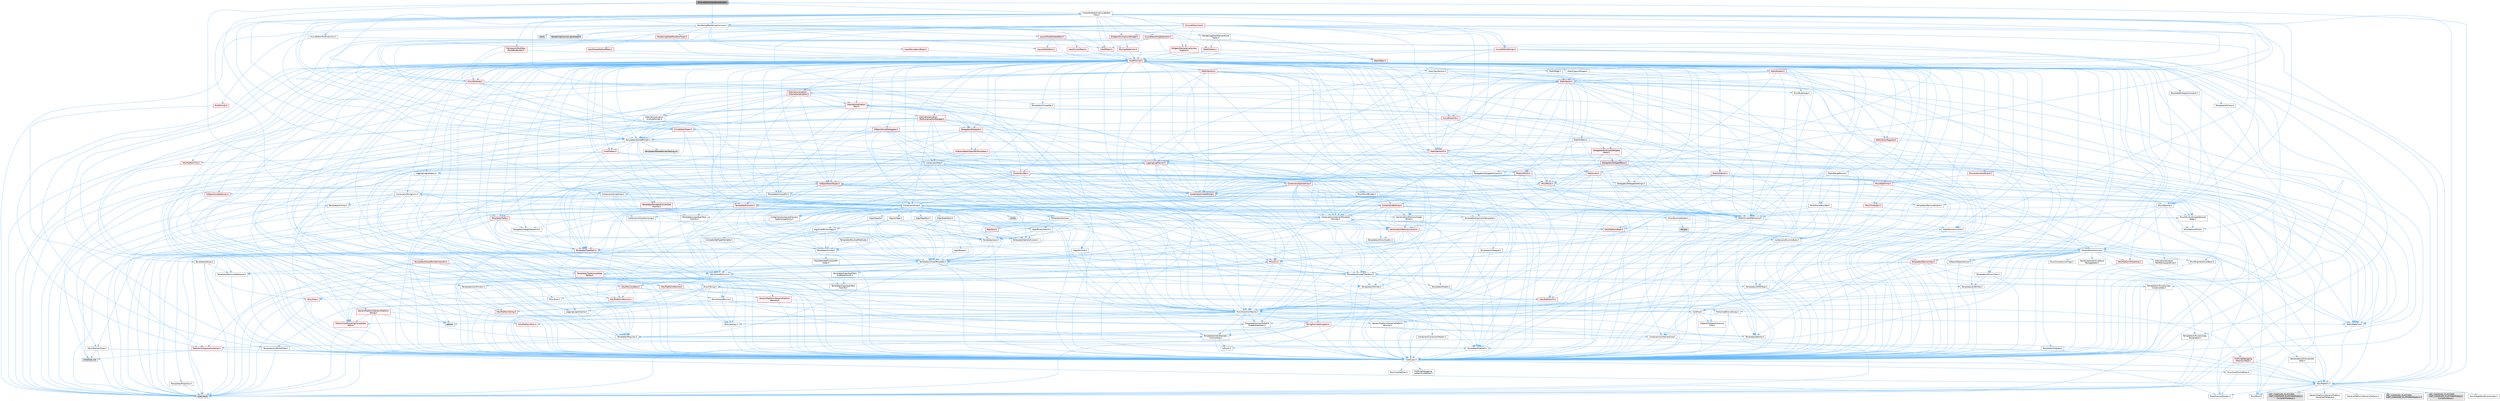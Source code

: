 digraph "SCurveEditorViewNormalized.h"
{
 // INTERACTIVE_SVG=YES
 // LATEX_PDF_SIZE
  bgcolor="transparent";
  edge [fontname=Helvetica,fontsize=10,labelfontname=Helvetica,labelfontsize=10];
  node [fontname=Helvetica,fontsize=10,shape=box,height=0.2,width=0.4];
  Node1 [id="Node000001",label="SCurveEditorViewNormalized.h",height=0.2,width=0.4,color="gray40", fillcolor="grey60", style="filled", fontcolor="black",tooltip=" "];
  Node1 -> Node2 [id="edge1_Node000001_Node000002",color="steelblue1",style="solid",tooltip=" "];
  Node2 [id="Node000002",label="Containers/Array.h",height=0.2,width=0.4,color="grey40", fillcolor="white", style="filled",URL="$df/dd0/Array_8h.html",tooltip=" "];
  Node2 -> Node3 [id="edge2_Node000002_Node000003",color="steelblue1",style="solid",tooltip=" "];
  Node3 [id="Node000003",label="CoreTypes.h",height=0.2,width=0.4,color="grey40", fillcolor="white", style="filled",URL="$dc/dec/CoreTypes_8h.html",tooltip=" "];
  Node3 -> Node4 [id="edge3_Node000003_Node000004",color="steelblue1",style="solid",tooltip=" "];
  Node4 [id="Node000004",label="HAL/Platform.h",height=0.2,width=0.4,color="grey40", fillcolor="white", style="filled",URL="$d9/dd0/Platform_8h.html",tooltip=" "];
  Node4 -> Node5 [id="edge4_Node000004_Node000005",color="steelblue1",style="solid",tooltip=" "];
  Node5 [id="Node000005",label="Misc/Build.h",height=0.2,width=0.4,color="grey40", fillcolor="white", style="filled",URL="$d3/dbb/Build_8h.html",tooltip=" "];
  Node4 -> Node6 [id="edge5_Node000004_Node000006",color="steelblue1",style="solid",tooltip=" "];
  Node6 [id="Node000006",label="Misc/LargeWorldCoordinates.h",height=0.2,width=0.4,color="grey40", fillcolor="white", style="filled",URL="$d2/dcb/LargeWorldCoordinates_8h.html",tooltip=" "];
  Node4 -> Node7 [id="edge6_Node000004_Node000007",color="steelblue1",style="solid",tooltip=" "];
  Node7 [id="Node000007",label="type_traits",height=0.2,width=0.4,color="grey60", fillcolor="#E0E0E0", style="filled",tooltip=" "];
  Node4 -> Node8 [id="edge7_Node000004_Node000008",color="steelblue1",style="solid",tooltip=" "];
  Node8 [id="Node000008",label="PreprocessorHelpers.h",height=0.2,width=0.4,color="grey40", fillcolor="white", style="filled",URL="$db/ddb/PreprocessorHelpers_8h.html",tooltip=" "];
  Node4 -> Node9 [id="edge8_Node000004_Node000009",color="steelblue1",style="solid",tooltip=" "];
  Node9 [id="Node000009",label="UBT_COMPILED_PLATFORM\l/UBT_COMPILED_PLATFORMPlatform\lCompilerPreSetup.h",height=0.2,width=0.4,color="grey60", fillcolor="#E0E0E0", style="filled",tooltip=" "];
  Node4 -> Node10 [id="edge9_Node000004_Node000010",color="steelblue1",style="solid",tooltip=" "];
  Node10 [id="Node000010",label="GenericPlatform/GenericPlatform\lCompilerPreSetup.h",height=0.2,width=0.4,color="grey40", fillcolor="white", style="filled",URL="$d9/dc8/GenericPlatformCompilerPreSetup_8h.html",tooltip=" "];
  Node4 -> Node11 [id="edge10_Node000004_Node000011",color="steelblue1",style="solid",tooltip=" "];
  Node11 [id="Node000011",label="GenericPlatform/GenericPlatform.h",height=0.2,width=0.4,color="grey40", fillcolor="white", style="filled",URL="$d6/d84/GenericPlatform_8h.html",tooltip=" "];
  Node4 -> Node12 [id="edge11_Node000004_Node000012",color="steelblue1",style="solid",tooltip=" "];
  Node12 [id="Node000012",label="UBT_COMPILED_PLATFORM\l/UBT_COMPILED_PLATFORMPlatform.h",height=0.2,width=0.4,color="grey60", fillcolor="#E0E0E0", style="filled",tooltip=" "];
  Node4 -> Node13 [id="edge12_Node000004_Node000013",color="steelblue1",style="solid",tooltip=" "];
  Node13 [id="Node000013",label="UBT_COMPILED_PLATFORM\l/UBT_COMPILED_PLATFORMPlatform\lCompilerSetup.h",height=0.2,width=0.4,color="grey60", fillcolor="#E0E0E0", style="filled",tooltip=" "];
  Node3 -> Node14 [id="edge13_Node000003_Node000014",color="steelblue1",style="solid",tooltip=" "];
  Node14 [id="Node000014",label="ProfilingDebugging\l/UMemoryDefines.h",height=0.2,width=0.4,color="grey40", fillcolor="white", style="filled",URL="$d2/da2/UMemoryDefines_8h.html",tooltip=" "];
  Node3 -> Node15 [id="edge14_Node000003_Node000015",color="steelblue1",style="solid",tooltip=" "];
  Node15 [id="Node000015",label="Misc/CoreMiscDefines.h",height=0.2,width=0.4,color="grey40", fillcolor="white", style="filled",URL="$da/d38/CoreMiscDefines_8h.html",tooltip=" "];
  Node15 -> Node4 [id="edge15_Node000015_Node000004",color="steelblue1",style="solid",tooltip=" "];
  Node15 -> Node8 [id="edge16_Node000015_Node000008",color="steelblue1",style="solid",tooltip=" "];
  Node3 -> Node16 [id="edge17_Node000003_Node000016",color="steelblue1",style="solid",tooltip=" "];
  Node16 [id="Node000016",label="Misc/CoreDefines.h",height=0.2,width=0.4,color="grey40", fillcolor="white", style="filled",URL="$d3/dd2/CoreDefines_8h.html",tooltip=" "];
  Node2 -> Node17 [id="edge18_Node000002_Node000017",color="steelblue1",style="solid",tooltip=" "];
  Node17 [id="Node000017",label="Misc/AssertionMacros.h",height=0.2,width=0.4,color="grey40", fillcolor="white", style="filled",URL="$d0/dfa/AssertionMacros_8h.html",tooltip=" "];
  Node17 -> Node3 [id="edge19_Node000017_Node000003",color="steelblue1",style="solid",tooltip=" "];
  Node17 -> Node4 [id="edge20_Node000017_Node000004",color="steelblue1",style="solid",tooltip=" "];
  Node17 -> Node18 [id="edge21_Node000017_Node000018",color="steelblue1",style="solid",tooltip=" "];
  Node18 [id="Node000018",label="HAL/PlatformMisc.h",height=0.2,width=0.4,color="red", fillcolor="#FFF0F0", style="filled",URL="$d0/df5/PlatformMisc_8h.html",tooltip=" "];
  Node18 -> Node3 [id="edge22_Node000018_Node000003",color="steelblue1",style="solid",tooltip=" "];
  Node17 -> Node8 [id="edge23_Node000017_Node000008",color="steelblue1",style="solid",tooltip=" "];
  Node17 -> Node54 [id="edge24_Node000017_Node000054",color="steelblue1",style="solid",tooltip=" "];
  Node54 [id="Node000054",label="Templates/EnableIf.h",height=0.2,width=0.4,color="grey40", fillcolor="white", style="filled",URL="$d7/d60/EnableIf_8h.html",tooltip=" "];
  Node54 -> Node3 [id="edge25_Node000054_Node000003",color="steelblue1",style="solid",tooltip=" "];
  Node17 -> Node55 [id="edge26_Node000017_Node000055",color="steelblue1",style="solid",tooltip=" "];
  Node55 [id="Node000055",label="Templates/IsArrayOrRefOf\lTypeByPredicate.h",height=0.2,width=0.4,color="grey40", fillcolor="white", style="filled",URL="$d6/da1/IsArrayOrRefOfTypeByPredicate_8h.html",tooltip=" "];
  Node55 -> Node3 [id="edge27_Node000055_Node000003",color="steelblue1",style="solid",tooltip=" "];
  Node17 -> Node56 [id="edge28_Node000017_Node000056",color="steelblue1",style="solid",tooltip=" "];
  Node56 [id="Node000056",label="Templates/IsValidVariadic\lFunctionArg.h",height=0.2,width=0.4,color="grey40", fillcolor="white", style="filled",URL="$d0/dc8/IsValidVariadicFunctionArg_8h.html",tooltip=" "];
  Node56 -> Node3 [id="edge29_Node000056_Node000003",color="steelblue1",style="solid",tooltip=" "];
  Node56 -> Node57 [id="edge30_Node000056_Node000057",color="steelblue1",style="solid",tooltip=" "];
  Node57 [id="Node000057",label="IsEnum.h",height=0.2,width=0.4,color="grey40", fillcolor="white", style="filled",URL="$d4/de5/IsEnum_8h.html",tooltip=" "];
  Node56 -> Node7 [id="edge31_Node000056_Node000007",color="steelblue1",style="solid",tooltip=" "];
  Node17 -> Node58 [id="edge32_Node000017_Node000058",color="steelblue1",style="solid",tooltip=" "];
  Node58 [id="Node000058",label="Traits/IsCharEncodingCompatible\lWith.h",height=0.2,width=0.4,color="red", fillcolor="#FFF0F0", style="filled",URL="$df/dd1/IsCharEncodingCompatibleWith_8h.html",tooltip=" "];
  Node58 -> Node7 [id="edge33_Node000058_Node000007",color="steelblue1",style="solid",tooltip=" "];
  Node17 -> Node60 [id="edge34_Node000017_Node000060",color="steelblue1",style="solid",tooltip=" "];
  Node60 [id="Node000060",label="Misc/VarArgs.h",height=0.2,width=0.4,color="grey40", fillcolor="white", style="filled",URL="$d5/d6f/VarArgs_8h.html",tooltip=" "];
  Node60 -> Node3 [id="edge35_Node000060_Node000003",color="steelblue1",style="solid",tooltip=" "];
  Node17 -> Node61 [id="edge36_Node000017_Node000061",color="steelblue1",style="solid",tooltip=" "];
  Node61 [id="Node000061",label="String/FormatStringSan.h",height=0.2,width=0.4,color="red", fillcolor="#FFF0F0", style="filled",URL="$d3/d8b/FormatStringSan_8h.html",tooltip=" "];
  Node61 -> Node7 [id="edge37_Node000061_Node000007",color="steelblue1",style="solid",tooltip=" "];
  Node61 -> Node3 [id="edge38_Node000061_Node000003",color="steelblue1",style="solid",tooltip=" "];
  Node61 -> Node62 [id="edge39_Node000061_Node000062",color="steelblue1",style="solid",tooltip=" "];
  Node62 [id="Node000062",label="Templates/Requires.h",height=0.2,width=0.4,color="grey40", fillcolor="white", style="filled",URL="$dc/d96/Requires_8h.html",tooltip=" "];
  Node62 -> Node54 [id="edge40_Node000062_Node000054",color="steelblue1",style="solid",tooltip=" "];
  Node62 -> Node7 [id="edge41_Node000062_Node000007",color="steelblue1",style="solid",tooltip=" "];
  Node61 -> Node63 [id="edge42_Node000061_Node000063",color="steelblue1",style="solid",tooltip=" "];
  Node63 [id="Node000063",label="Templates/Identity.h",height=0.2,width=0.4,color="grey40", fillcolor="white", style="filled",URL="$d0/dd5/Identity_8h.html",tooltip=" "];
  Node61 -> Node56 [id="edge43_Node000061_Node000056",color="steelblue1",style="solid",tooltip=" "];
  Node61 -> Node26 [id="edge44_Node000061_Node000026",color="steelblue1",style="solid",tooltip=" "];
  Node26 [id="Node000026",label="Containers/ContainersFwd.h",height=0.2,width=0.4,color="grey40", fillcolor="white", style="filled",URL="$d4/d0a/ContainersFwd_8h.html",tooltip=" "];
  Node26 -> Node4 [id="edge45_Node000026_Node000004",color="steelblue1",style="solid",tooltip=" "];
  Node26 -> Node3 [id="edge46_Node000026_Node000003",color="steelblue1",style="solid",tooltip=" "];
  Node26 -> Node23 [id="edge47_Node000026_Node000023",color="steelblue1",style="solid",tooltip=" "];
  Node23 [id="Node000023",label="Traits/IsContiguousContainer.h",height=0.2,width=0.4,color="red", fillcolor="#FFF0F0", style="filled",URL="$d5/d3c/IsContiguousContainer_8h.html",tooltip=" "];
  Node23 -> Node3 [id="edge48_Node000023_Node000003",color="steelblue1",style="solid",tooltip=" "];
  Node23 -> Node22 [id="edge49_Node000023_Node000022",color="steelblue1",style="solid",tooltip=" "];
  Node22 [id="Node000022",label="initializer_list",height=0.2,width=0.4,color="grey60", fillcolor="#E0E0E0", style="filled",tooltip=" "];
  Node17 -> Node67 [id="edge50_Node000017_Node000067",color="steelblue1",style="solid",tooltip=" "];
  Node67 [id="Node000067",label="atomic",height=0.2,width=0.4,color="grey60", fillcolor="#E0E0E0", style="filled",tooltip=" "];
  Node2 -> Node68 [id="edge51_Node000002_Node000068",color="steelblue1",style="solid",tooltip=" "];
  Node68 [id="Node000068",label="Misc/IntrusiveUnsetOptional\lState.h",height=0.2,width=0.4,color="grey40", fillcolor="white", style="filled",URL="$d2/d0a/IntrusiveUnsetOptionalState_8h.html",tooltip=" "];
  Node68 -> Node69 [id="edge52_Node000068_Node000069",color="steelblue1",style="solid",tooltip=" "];
  Node69 [id="Node000069",label="Misc/OptionalFwd.h",height=0.2,width=0.4,color="grey40", fillcolor="white", style="filled",URL="$dc/d50/OptionalFwd_8h.html",tooltip=" "];
  Node2 -> Node70 [id="edge53_Node000002_Node000070",color="steelblue1",style="solid",tooltip=" "];
  Node70 [id="Node000070",label="Misc/ReverseIterate.h",height=0.2,width=0.4,color="grey40", fillcolor="white", style="filled",URL="$db/de3/ReverseIterate_8h.html",tooltip=" "];
  Node70 -> Node4 [id="edge54_Node000070_Node000004",color="steelblue1",style="solid",tooltip=" "];
  Node70 -> Node71 [id="edge55_Node000070_Node000071",color="steelblue1",style="solid",tooltip=" "];
  Node71 [id="Node000071",label="iterator",height=0.2,width=0.4,color="grey60", fillcolor="#E0E0E0", style="filled",tooltip=" "];
  Node2 -> Node72 [id="edge56_Node000002_Node000072",color="steelblue1",style="solid",tooltip=" "];
  Node72 [id="Node000072",label="HAL/UnrealMemory.h",height=0.2,width=0.4,color="grey40", fillcolor="white", style="filled",URL="$d9/d96/UnrealMemory_8h.html",tooltip=" "];
  Node72 -> Node3 [id="edge57_Node000072_Node000003",color="steelblue1",style="solid",tooltip=" "];
  Node72 -> Node73 [id="edge58_Node000072_Node000073",color="steelblue1",style="solid",tooltip=" "];
  Node73 [id="Node000073",label="GenericPlatform/GenericPlatform\lMemory.h",height=0.2,width=0.4,color="red", fillcolor="#FFF0F0", style="filled",URL="$dd/d22/GenericPlatformMemory_8h.html",tooltip=" "];
  Node73 -> Node25 [id="edge59_Node000073_Node000025",color="steelblue1",style="solid",tooltip=" "];
  Node25 [id="Node000025",label="CoreFwd.h",height=0.2,width=0.4,color="grey40", fillcolor="white", style="filled",URL="$d1/d1e/CoreFwd_8h.html",tooltip=" "];
  Node25 -> Node3 [id="edge60_Node000025_Node000003",color="steelblue1",style="solid",tooltip=" "];
  Node25 -> Node26 [id="edge61_Node000025_Node000026",color="steelblue1",style="solid",tooltip=" "];
  Node25 -> Node27 [id="edge62_Node000025_Node000027",color="steelblue1",style="solid",tooltip=" "];
  Node27 [id="Node000027",label="Math/MathFwd.h",height=0.2,width=0.4,color="grey40", fillcolor="white", style="filled",URL="$d2/d10/MathFwd_8h.html",tooltip=" "];
  Node27 -> Node4 [id="edge63_Node000027_Node000004",color="steelblue1",style="solid",tooltip=" "];
  Node25 -> Node28 [id="edge64_Node000025_Node000028",color="steelblue1",style="solid",tooltip=" "];
  Node28 [id="Node000028",label="UObject/UObjectHierarchy\lFwd.h",height=0.2,width=0.4,color="grey40", fillcolor="white", style="filled",URL="$d3/d13/UObjectHierarchyFwd_8h.html",tooltip=" "];
  Node73 -> Node3 [id="edge65_Node000073_Node000003",color="steelblue1",style="solid",tooltip=" "];
  Node73 -> Node74 [id="edge66_Node000073_Node000074",color="steelblue1",style="solid",tooltip=" "];
  Node74 [id="Node000074",label="HAL/PlatformString.h",height=0.2,width=0.4,color="red", fillcolor="#FFF0F0", style="filled",URL="$db/db5/PlatformString_8h.html",tooltip=" "];
  Node74 -> Node3 [id="edge67_Node000074_Node000003",color="steelblue1",style="solid",tooltip=" "];
  Node72 -> Node76 [id="edge68_Node000072_Node000076",color="steelblue1",style="solid",tooltip=" "];
  Node76 [id="Node000076",label="HAL/MemoryBase.h",height=0.2,width=0.4,color="red", fillcolor="#FFF0F0", style="filled",URL="$d6/d9f/MemoryBase_8h.html",tooltip=" "];
  Node76 -> Node3 [id="edge69_Node000076_Node000003",color="steelblue1",style="solid",tooltip=" "];
  Node76 -> Node47 [id="edge70_Node000076_Node000047",color="steelblue1",style="solid",tooltip=" "];
  Node47 [id="Node000047",label="HAL/PlatformAtomics.h",height=0.2,width=0.4,color="red", fillcolor="#FFF0F0", style="filled",URL="$d3/d36/PlatformAtomics_8h.html",tooltip=" "];
  Node47 -> Node3 [id="edge71_Node000047_Node000003",color="steelblue1",style="solid",tooltip=" "];
  Node76 -> Node30 [id="edge72_Node000076_Node000030",color="steelblue1",style="solid",tooltip=" "];
  Node30 [id="Node000030",label="HAL/PlatformCrt.h",height=0.2,width=0.4,color="red", fillcolor="#FFF0F0", style="filled",URL="$d8/d75/PlatformCrt_8h.html",tooltip=" "];
  Node76 -> Node77 [id="edge73_Node000076_Node000077",color="steelblue1",style="solid",tooltip=" "];
  Node77 [id="Node000077",label="Misc/Exec.h",height=0.2,width=0.4,color="grey40", fillcolor="white", style="filled",URL="$de/ddb/Exec_8h.html",tooltip=" "];
  Node77 -> Node3 [id="edge74_Node000077_Node000003",color="steelblue1",style="solid",tooltip=" "];
  Node77 -> Node17 [id="edge75_Node000077_Node000017",color="steelblue1",style="solid",tooltip=" "];
  Node76 -> Node78 [id="edge76_Node000076_Node000078",color="steelblue1",style="solid",tooltip=" "];
  Node78 [id="Node000078",label="Misc/OutputDevice.h",height=0.2,width=0.4,color="grey40", fillcolor="white", style="filled",URL="$d7/d32/OutputDevice_8h.html",tooltip=" "];
  Node78 -> Node25 [id="edge77_Node000078_Node000025",color="steelblue1",style="solid",tooltip=" "];
  Node78 -> Node3 [id="edge78_Node000078_Node000003",color="steelblue1",style="solid",tooltip=" "];
  Node78 -> Node79 [id="edge79_Node000078_Node000079",color="steelblue1",style="solid",tooltip=" "];
  Node79 [id="Node000079",label="Logging/LogVerbosity.h",height=0.2,width=0.4,color="grey40", fillcolor="white", style="filled",URL="$d2/d8f/LogVerbosity_8h.html",tooltip=" "];
  Node79 -> Node3 [id="edge80_Node000079_Node000003",color="steelblue1",style="solid",tooltip=" "];
  Node78 -> Node60 [id="edge81_Node000078_Node000060",color="steelblue1",style="solid",tooltip=" "];
  Node78 -> Node55 [id="edge82_Node000078_Node000055",color="steelblue1",style="solid",tooltip=" "];
  Node78 -> Node56 [id="edge83_Node000078_Node000056",color="steelblue1",style="solid",tooltip=" "];
  Node78 -> Node58 [id="edge84_Node000078_Node000058",color="steelblue1",style="solid",tooltip=" "];
  Node72 -> Node89 [id="edge85_Node000072_Node000089",color="steelblue1",style="solid",tooltip=" "];
  Node89 [id="Node000089",label="HAL/PlatformMemory.h",height=0.2,width=0.4,color="red", fillcolor="#FFF0F0", style="filled",URL="$de/d68/PlatformMemory_8h.html",tooltip=" "];
  Node89 -> Node3 [id="edge86_Node000089_Node000003",color="steelblue1",style="solid",tooltip=" "];
  Node89 -> Node73 [id="edge87_Node000089_Node000073",color="steelblue1",style="solid",tooltip=" "];
  Node72 -> Node91 [id="edge88_Node000072_Node000091",color="steelblue1",style="solid",tooltip=" "];
  Node91 [id="Node000091",label="ProfilingDebugging\l/MemoryTrace.h",height=0.2,width=0.4,color="red", fillcolor="#FFF0F0", style="filled",URL="$da/dd7/MemoryTrace_8h.html",tooltip=" "];
  Node91 -> Node4 [id="edge89_Node000091_Node000004",color="steelblue1",style="solid",tooltip=" "];
  Node72 -> Node92 [id="edge90_Node000072_Node000092",color="steelblue1",style="solid",tooltip=" "];
  Node92 [id="Node000092",label="Templates/IsPointer.h",height=0.2,width=0.4,color="grey40", fillcolor="white", style="filled",URL="$d7/d05/IsPointer_8h.html",tooltip=" "];
  Node92 -> Node3 [id="edge91_Node000092_Node000003",color="steelblue1",style="solid",tooltip=" "];
  Node2 -> Node93 [id="edge92_Node000002_Node000093",color="steelblue1",style="solid",tooltip=" "];
  Node93 [id="Node000093",label="Templates/UnrealTypeTraits.h",height=0.2,width=0.4,color="grey40", fillcolor="white", style="filled",URL="$d2/d2d/UnrealTypeTraits_8h.html",tooltip=" "];
  Node93 -> Node3 [id="edge93_Node000093_Node000003",color="steelblue1",style="solid",tooltip=" "];
  Node93 -> Node92 [id="edge94_Node000093_Node000092",color="steelblue1",style="solid",tooltip=" "];
  Node93 -> Node17 [id="edge95_Node000093_Node000017",color="steelblue1",style="solid",tooltip=" "];
  Node93 -> Node85 [id="edge96_Node000093_Node000085",color="steelblue1",style="solid",tooltip=" "];
  Node85 [id="Node000085",label="Templates/AndOrNot.h",height=0.2,width=0.4,color="grey40", fillcolor="white", style="filled",URL="$db/d0a/AndOrNot_8h.html",tooltip=" "];
  Node85 -> Node3 [id="edge97_Node000085_Node000003",color="steelblue1",style="solid",tooltip=" "];
  Node93 -> Node54 [id="edge98_Node000093_Node000054",color="steelblue1",style="solid",tooltip=" "];
  Node93 -> Node94 [id="edge99_Node000093_Node000094",color="steelblue1",style="solid",tooltip=" "];
  Node94 [id="Node000094",label="Templates/IsArithmetic.h",height=0.2,width=0.4,color="grey40", fillcolor="white", style="filled",URL="$d2/d5d/IsArithmetic_8h.html",tooltip=" "];
  Node94 -> Node3 [id="edge100_Node000094_Node000003",color="steelblue1",style="solid",tooltip=" "];
  Node93 -> Node57 [id="edge101_Node000093_Node000057",color="steelblue1",style="solid",tooltip=" "];
  Node93 -> Node95 [id="edge102_Node000093_Node000095",color="steelblue1",style="solid",tooltip=" "];
  Node95 [id="Node000095",label="Templates/Models.h",height=0.2,width=0.4,color="grey40", fillcolor="white", style="filled",URL="$d3/d0c/Models_8h.html",tooltip=" "];
  Node95 -> Node63 [id="edge103_Node000095_Node000063",color="steelblue1",style="solid",tooltip=" "];
  Node93 -> Node96 [id="edge104_Node000093_Node000096",color="steelblue1",style="solid",tooltip=" "];
  Node96 [id="Node000096",label="Templates/IsPODType.h",height=0.2,width=0.4,color="grey40", fillcolor="white", style="filled",URL="$d7/db1/IsPODType_8h.html",tooltip=" "];
  Node96 -> Node3 [id="edge105_Node000096_Node000003",color="steelblue1",style="solid",tooltip=" "];
  Node93 -> Node97 [id="edge106_Node000093_Node000097",color="steelblue1",style="solid",tooltip=" "];
  Node97 [id="Node000097",label="Templates/IsUECoreType.h",height=0.2,width=0.4,color="grey40", fillcolor="white", style="filled",URL="$d1/db8/IsUECoreType_8h.html",tooltip=" "];
  Node97 -> Node3 [id="edge107_Node000097_Node000003",color="steelblue1",style="solid",tooltip=" "];
  Node97 -> Node7 [id="edge108_Node000097_Node000007",color="steelblue1",style="solid",tooltip=" "];
  Node93 -> Node86 [id="edge109_Node000093_Node000086",color="steelblue1",style="solid",tooltip=" "];
  Node86 [id="Node000086",label="Templates/IsTriviallyCopy\lConstructible.h",height=0.2,width=0.4,color="grey40", fillcolor="white", style="filled",URL="$d3/d78/IsTriviallyCopyConstructible_8h.html",tooltip=" "];
  Node86 -> Node3 [id="edge110_Node000086_Node000003",color="steelblue1",style="solid",tooltip=" "];
  Node86 -> Node7 [id="edge111_Node000086_Node000007",color="steelblue1",style="solid",tooltip=" "];
  Node2 -> Node98 [id="edge112_Node000002_Node000098",color="steelblue1",style="solid",tooltip=" "];
  Node98 [id="Node000098",label="Templates/UnrealTemplate.h",height=0.2,width=0.4,color="grey40", fillcolor="white", style="filled",URL="$d4/d24/UnrealTemplate_8h.html",tooltip=" "];
  Node98 -> Node3 [id="edge113_Node000098_Node000003",color="steelblue1",style="solid",tooltip=" "];
  Node98 -> Node92 [id="edge114_Node000098_Node000092",color="steelblue1",style="solid",tooltip=" "];
  Node98 -> Node72 [id="edge115_Node000098_Node000072",color="steelblue1",style="solid",tooltip=" "];
  Node98 -> Node99 [id="edge116_Node000098_Node000099",color="steelblue1",style="solid",tooltip=" "];
  Node99 [id="Node000099",label="Templates/CopyQualifiers\lAndRefsFromTo.h",height=0.2,width=0.4,color="grey40", fillcolor="white", style="filled",URL="$d3/db3/CopyQualifiersAndRefsFromTo_8h.html",tooltip=" "];
  Node99 -> Node100 [id="edge117_Node000099_Node000100",color="steelblue1",style="solid",tooltip=" "];
  Node100 [id="Node000100",label="Templates/CopyQualifiers\lFromTo.h",height=0.2,width=0.4,color="grey40", fillcolor="white", style="filled",URL="$d5/db4/CopyQualifiersFromTo_8h.html",tooltip=" "];
  Node98 -> Node93 [id="edge118_Node000098_Node000093",color="steelblue1",style="solid",tooltip=" "];
  Node98 -> Node101 [id="edge119_Node000098_Node000101",color="steelblue1",style="solid",tooltip=" "];
  Node101 [id="Node000101",label="Templates/RemoveReference.h",height=0.2,width=0.4,color="grey40", fillcolor="white", style="filled",URL="$da/dbe/RemoveReference_8h.html",tooltip=" "];
  Node101 -> Node3 [id="edge120_Node000101_Node000003",color="steelblue1",style="solid",tooltip=" "];
  Node98 -> Node62 [id="edge121_Node000098_Node000062",color="steelblue1",style="solid",tooltip=" "];
  Node98 -> Node102 [id="edge122_Node000098_Node000102",color="steelblue1",style="solid",tooltip=" "];
  Node102 [id="Node000102",label="Templates/TypeCompatible\lBytes.h",height=0.2,width=0.4,color="red", fillcolor="#FFF0F0", style="filled",URL="$df/d0a/TypeCompatibleBytes_8h.html",tooltip=" "];
  Node102 -> Node3 [id="edge123_Node000102_Node000003",color="steelblue1",style="solid",tooltip=" "];
  Node102 -> Node7 [id="edge124_Node000102_Node000007",color="steelblue1",style="solid",tooltip=" "];
  Node98 -> Node63 [id="edge125_Node000098_Node000063",color="steelblue1",style="solid",tooltip=" "];
  Node98 -> Node23 [id="edge126_Node000098_Node000023",color="steelblue1",style="solid",tooltip=" "];
  Node98 -> Node103 [id="edge127_Node000098_Node000103",color="steelblue1",style="solid",tooltip=" "];
  Node103 [id="Node000103",label="Traits/UseBitwiseSwap.h",height=0.2,width=0.4,color="grey40", fillcolor="white", style="filled",URL="$db/df3/UseBitwiseSwap_8h.html",tooltip=" "];
  Node103 -> Node3 [id="edge128_Node000103_Node000003",color="steelblue1",style="solid",tooltip=" "];
  Node103 -> Node7 [id="edge129_Node000103_Node000007",color="steelblue1",style="solid",tooltip=" "];
  Node98 -> Node7 [id="edge130_Node000098_Node000007",color="steelblue1",style="solid",tooltip=" "];
  Node2 -> Node104 [id="edge131_Node000002_Node000104",color="steelblue1",style="solid",tooltip=" "];
  Node104 [id="Node000104",label="Containers/AllowShrinking.h",height=0.2,width=0.4,color="grey40", fillcolor="white", style="filled",URL="$d7/d1a/AllowShrinking_8h.html",tooltip=" "];
  Node104 -> Node3 [id="edge132_Node000104_Node000003",color="steelblue1",style="solid",tooltip=" "];
  Node2 -> Node105 [id="edge133_Node000002_Node000105",color="steelblue1",style="solid",tooltip=" "];
  Node105 [id="Node000105",label="Containers/ContainerAllocation\lPolicies.h",height=0.2,width=0.4,color="grey40", fillcolor="white", style="filled",URL="$d7/dff/ContainerAllocationPolicies_8h.html",tooltip=" "];
  Node105 -> Node3 [id="edge134_Node000105_Node000003",color="steelblue1",style="solid",tooltip=" "];
  Node105 -> Node106 [id="edge135_Node000105_Node000106",color="steelblue1",style="solid",tooltip=" "];
  Node106 [id="Node000106",label="Containers/ContainerHelpers.h",height=0.2,width=0.4,color="grey40", fillcolor="white", style="filled",URL="$d7/d33/ContainerHelpers_8h.html",tooltip=" "];
  Node106 -> Node3 [id="edge136_Node000106_Node000003",color="steelblue1",style="solid",tooltip=" "];
  Node105 -> Node105 [id="edge137_Node000105_Node000105",color="steelblue1",style="solid",tooltip=" "];
  Node105 -> Node107 [id="edge138_Node000105_Node000107",color="steelblue1",style="solid",tooltip=" "];
  Node107 [id="Node000107",label="HAL/PlatformMath.h",height=0.2,width=0.4,color="red", fillcolor="#FFF0F0", style="filled",URL="$dc/d53/PlatformMath_8h.html",tooltip=" "];
  Node107 -> Node3 [id="edge139_Node000107_Node000003",color="steelblue1",style="solid",tooltip=" "];
  Node105 -> Node72 [id="edge140_Node000105_Node000072",color="steelblue1",style="solid",tooltip=" "];
  Node105 -> Node40 [id="edge141_Node000105_Node000040",color="steelblue1",style="solid",tooltip=" "];
  Node40 [id="Node000040",label="Math/NumericLimits.h",height=0.2,width=0.4,color="grey40", fillcolor="white", style="filled",URL="$df/d1b/NumericLimits_8h.html",tooltip=" "];
  Node40 -> Node3 [id="edge142_Node000040_Node000003",color="steelblue1",style="solid",tooltip=" "];
  Node105 -> Node17 [id="edge143_Node000105_Node000017",color="steelblue1",style="solid",tooltip=" "];
  Node105 -> Node115 [id="edge144_Node000105_Node000115",color="steelblue1",style="solid",tooltip=" "];
  Node115 [id="Node000115",label="Templates/IsPolymorphic.h",height=0.2,width=0.4,color="grey40", fillcolor="white", style="filled",URL="$dc/d20/IsPolymorphic_8h.html",tooltip=" "];
  Node105 -> Node116 [id="edge145_Node000105_Node000116",color="steelblue1",style="solid",tooltip=" "];
  Node116 [id="Node000116",label="Templates/MemoryOps.h",height=0.2,width=0.4,color="red", fillcolor="#FFF0F0", style="filled",URL="$db/dea/MemoryOps_8h.html",tooltip=" "];
  Node116 -> Node3 [id="edge146_Node000116_Node000003",color="steelblue1",style="solid",tooltip=" "];
  Node116 -> Node72 [id="edge147_Node000116_Node000072",color="steelblue1",style="solid",tooltip=" "];
  Node116 -> Node87 [id="edge148_Node000116_Node000087",color="steelblue1",style="solid",tooltip=" "];
  Node87 [id="Node000087",label="Templates/IsTriviallyCopy\lAssignable.h",height=0.2,width=0.4,color="grey40", fillcolor="white", style="filled",URL="$d2/df2/IsTriviallyCopyAssignable_8h.html",tooltip=" "];
  Node87 -> Node3 [id="edge149_Node000087_Node000003",color="steelblue1",style="solid",tooltip=" "];
  Node87 -> Node7 [id="edge150_Node000087_Node000007",color="steelblue1",style="solid",tooltip=" "];
  Node116 -> Node86 [id="edge151_Node000116_Node000086",color="steelblue1",style="solid",tooltip=" "];
  Node116 -> Node62 [id="edge152_Node000116_Node000062",color="steelblue1",style="solid",tooltip=" "];
  Node116 -> Node93 [id="edge153_Node000116_Node000093",color="steelblue1",style="solid",tooltip=" "];
  Node116 -> Node103 [id="edge154_Node000116_Node000103",color="steelblue1",style="solid",tooltip=" "];
  Node116 -> Node7 [id="edge155_Node000116_Node000007",color="steelblue1",style="solid",tooltip=" "];
  Node105 -> Node102 [id="edge156_Node000105_Node000102",color="steelblue1",style="solid",tooltip=" "];
  Node105 -> Node7 [id="edge157_Node000105_Node000007",color="steelblue1",style="solid",tooltip=" "];
  Node2 -> Node117 [id="edge158_Node000002_Node000117",color="steelblue1",style="solid",tooltip=" "];
  Node117 [id="Node000117",label="Containers/ContainerElement\lTypeCompatibility.h",height=0.2,width=0.4,color="grey40", fillcolor="white", style="filled",URL="$df/ddf/ContainerElementTypeCompatibility_8h.html",tooltip=" "];
  Node117 -> Node3 [id="edge159_Node000117_Node000003",color="steelblue1",style="solid",tooltip=" "];
  Node117 -> Node93 [id="edge160_Node000117_Node000093",color="steelblue1",style="solid",tooltip=" "];
  Node2 -> Node118 [id="edge161_Node000002_Node000118",color="steelblue1",style="solid",tooltip=" "];
  Node118 [id="Node000118",label="Serialization/Archive.h",height=0.2,width=0.4,color="grey40", fillcolor="white", style="filled",URL="$d7/d3b/Archive_8h.html",tooltip=" "];
  Node118 -> Node25 [id="edge162_Node000118_Node000025",color="steelblue1",style="solid",tooltip=" "];
  Node118 -> Node3 [id="edge163_Node000118_Node000003",color="steelblue1",style="solid",tooltip=" "];
  Node118 -> Node119 [id="edge164_Node000118_Node000119",color="steelblue1",style="solid",tooltip=" "];
  Node119 [id="Node000119",label="HAL/PlatformProperties.h",height=0.2,width=0.4,color="red", fillcolor="#FFF0F0", style="filled",URL="$d9/db0/PlatformProperties_8h.html",tooltip=" "];
  Node119 -> Node3 [id="edge165_Node000119_Node000003",color="steelblue1",style="solid",tooltip=" "];
  Node118 -> Node122 [id="edge166_Node000118_Node000122",color="steelblue1",style="solid",tooltip=" "];
  Node122 [id="Node000122",label="Internationalization\l/TextNamespaceFwd.h",height=0.2,width=0.4,color="grey40", fillcolor="white", style="filled",URL="$d8/d97/TextNamespaceFwd_8h.html",tooltip=" "];
  Node122 -> Node3 [id="edge167_Node000122_Node000003",color="steelblue1",style="solid",tooltip=" "];
  Node118 -> Node27 [id="edge168_Node000118_Node000027",color="steelblue1",style="solid",tooltip=" "];
  Node118 -> Node17 [id="edge169_Node000118_Node000017",color="steelblue1",style="solid",tooltip=" "];
  Node118 -> Node5 [id="edge170_Node000118_Node000005",color="steelblue1",style="solid",tooltip=" "];
  Node118 -> Node41 [id="edge171_Node000118_Node000041",color="steelblue1",style="solid",tooltip=" "];
  Node41 [id="Node000041",label="Misc/CompressionFlags.h",height=0.2,width=0.4,color="grey40", fillcolor="white", style="filled",URL="$d9/d76/CompressionFlags_8h.html",tooltip=" "];
  Node118 -> Node123 [id="edge172_Node000118_Node000123",color="steelblue1",style="solid",tooltip=" "];
  Node123 [id="Node000123",label="Misc/EngineVersionBase.h",height=0.2,width=0.4,color="grey40", fillcolor="white", style="filled",URL="$d5/d2b/EngineVersionBase_8h.html",tooltip=" "];
  Node123 -> Node3 [id="edge173_Node000123_Node000003",color="steelblue1",style="solid",tooltip=" "];
  Node118 -> Node60 [id="edge174_Node000118_Node000060",color="steelblue1",style="solid",tooltip=" "];
  Node118 -> Node124 [id="edge175_Node000118_Node000124",color="steelblue1",style="solid",tooltip=" "];
  Node124 [id="Node000124",label="Serialization/ArchiveCook\lData.h",height=0.2,width=0.4,color="grey40", fillcolor="white", style="filled",URL="$dc/db6/ArchiveCookData_8h.html",tooltip=" "];
  Node124 -> Node4 [id="edge176_Node000124_Node000004",color="steelblue1",style="solid",tooltip=" "];
  Node118 -> Node125 [id="edge177_Node000118_Node000125",color="steelblue1",style="solid",tooltip=" "];
  Node125 [id="Node000125",label="Serialization/ArchiveSave\lPackageData.h",height=0.2,width=0.4,color="grey40", fillcolor="white", style="filled",URL="$d1/d37/ArchiveSavePackageData_8h.html",tooltip=" "];
  Node118 -> Node54 [id="edge178_Node000118_Node000054",color="steelblue1",style="solid",tooltip=" "];
  Node118 -> Node55 [id="edge179_Node000118_Node000055",color="steelblue1",style="solid",tooltip=" "];
  Node118 -> Node126 [id="edge180_Node000118_Node000126",color="steelblue1",style="solid",tooltip=" "];
  Node126 [id="Node000126",label="Templates/IsEnumClass.h",height=0.2,width=0.4,color="grey40", fillcolor="white", style="filled",URL="$d7/d15/IsEnumClass_8h.html",tooltip=" "];
  Node126 -> Node3 [id="edge181_Node000126_Node000003",color="steelblue1",style="solid",tooltip=" "];
  Node126 -> Node85 [id="edge182_Node000126_Node000085",color="steelblue1",style="solid",tooltip=" "];
  Node118 -> Node112 [id="edge183_Node000118_Node000112",color="steelblue1",style="solid",tooltip=" "];
  Node112 [id="Node000112",label="Templates/IsSigned.h",height=0.2,width=0.4,color="grey40", fillcolor="white", style="filled",URL="$d8/dd8/IsSigned_8h.html",tooltip=" "];
  Node112 -> Node3 [id="edge184_Node000112_Node000003",color="steelblue1",style="solid",tooltip=" "];
  Node118 -> Node56 [id="edge185_Node000118_Node000056",color="steelblue1",style="solid",tooltip=" "];
  Node118 -> Node98 [id="edge186_Node000118_Node000098",color="steelblue1",style="solid",tooltip=" "];
  Node118 -> Node58 [id="edge187_Node000118_Node000058",color="steelblue1",style="solid",tooltip=" "];
  Node118 -> Node127 [id="edge188_Node000118_Node000127",color="steelblue1",style="solid",tooltip=" "];
  Node127 [id="Node000127",label="UObject/ObjectVersion.h",height=0.2,width=0.4,color="grey40", fillcolor="white", style="filled",URL="$da/d63/ObjectVersion_8h.html",tooltip=" "];
  Node127 -> Node3 [id="edge189_Node000127_Node000003",color="steelblue1",style="solid",tooltip=" "];
  Node2 -> Node128 [id="edge190_Node000002_Node000128",color="steelblue1",style="solid",tooltip=" "];
  Node128 [id="Node000128",label="Serialization/MemoryImage\lWriter.h",height=0.2,width=0.4,color="grey40", fillcolor="white", style="filled",URL="$d0/d08/MemoryImageWriter_8h.html",tooltip=" "];
  Node128 -> Node3 [id="edge191_Node000128_Node000003",color="steelblue1",style="solid",tooltip=" "];
  Node128 -> Node129 [id="edge192_Node000128_Node000129",color="steelblue1",style="solid",tooltip=" "];
  Node129 [id="Node000129",label="Serialization/MemoryLayout.h",height=0.2,width=0.4,color="red", fillcolor="#FFF0F0", style="filled",URL="$d7/d66/MemoryLayout_8h.html",tooltip=" "];
  Node129 -> Node132 [id="edge193_Node000129_Node000132",color="steelblue1",style="solid",tooltip=" "];
  Node132 [id="Node000132",label="Containers/EnumAsByte.h",height=0.2,width=0.4,color="grey40", fillcolor="white", style="filled",URL="$d6/d9a/EnumAsByte_8h.html",tooltip=" "];
  Node132 -> Node3 [id="edge194_Node000132_Node000003",color="steelblue1",style="solid",tooltip=" "];
  Node132 -> Node96 [id="edge195_Node000132_Node000096",color="steelblue1",style="solid",tooltip=" "];
  Node132 -> Node133 [id="edge196_Node000132_Node000133",color="steelblue1",style="solid",tooltip=" "];
  Node133 [id="Node000133",label="Templates/TypeHash.h",height=0.2,width=0.4,color="red", fillcolor="#FFF0F0", style="filled",URL="$d1/d62/TypeHash_8h.html",tooltip=" "];
  Node133 -> Node3 [id="edge197_Node000133_Node000003",color="steelblue1",style="solid",tooltip=" "];
  Node133 -> Node62 [id="edge198_Node000133_Node000062",color="steelblue1",style="solid",tooltip=" "];
  Node133 -> Node134 [id="edge199_Node000133_Node000134",color="steelblue1",style="solid",tooltip=" "];
  Node134 [id="Node000134",label="Misc/Crc.h",height=0.2,width=0.4,color="red", fillcolor="#FFF0F0", style="filled",URL="$d4/dd2/Crc_8h.html",tooltip=" "];
  Node134 -> Node3 [id="edge200_Node000134_Node000003",color="steelblue1",style="solid",tooltip=" "];
  Node134 -> Node74 [id="edge201_Node000134_Node000074",color="steelblue1",style="solid",tooltip=" "];
  Node134 -> Node17 [id="edge202_Node000134_Node000017",color="steelblue1",style="solid",tooltip=" "];
  Node134 -> Node135 [id="edge203_Node000134_Node000135",color="steelblue1",style="solid",tooltip=" "];
  Node135 [id="Node000135",label="Misc/CString.h",height=0.2,width=0.4,color="grey40", fillcolor="white", style="filled",URL="$d2/d49/CString_8h.html",tooltip=" "];
  Node135 -> Node3 [id="edge204_Node000135_Node000003",color="steelblue1",style="solid",tooltip=" "];
  Node135 -> Node30 [id="edge205_Node000135_Node000030",color="steelblue1",style="solid",tooltip=" "];
  Node135 -> Node74 [id="edge206_Node000135_Node000074",color="steelblue1",style="solid",tooltip=" "];
  Node135 -> Node17 [id="edge207_Node000135_Node000017",color="steelblue1",style="solid",tooltip=" "];
  Node135 -> Node136 [id="edge208_Node000135_Node000136",color="steelblue1",style="solid",tooltip=" "];
  Node136 [id="Node000136",label="Misc/Char.h",height=0.2,width=0.4,color="red", fillcolor="#FFF0F0", style="filled",URL="$d0/d58/Char_8h.html",tooltip=" "];
  Node136 -> Node3 [id="edge209_Node000136_Node000003",color="steelblue1",style="solid",tooltip=" "];
  Node136 -> Node7 [id="edge210_Node000136_Node000007",color="steelblue1",style="solid",tooltip=" "];
  Node135 -> Node60 [id="edge211_Node000135_Node000060",color="steelblue1",style="solid",tooltip=" "];
  Node135 -> Node55 [id="edge212_Node000135_Node000055",color="steelblue1",style="solid",tooltip=" "];
  Node135 -> Node56 [id="edge213_Node000135_Node000056",color="steelblue1",style="solid",tooltip=" "];
  Node135 -> Node58 [id="edge214_Node000135_Node000058",color="steelblue1",style="solid",tooltip=" "];
  Node134 -> Node136 [id="edge215_Node000134_Node000136",color="steelblue1",style="solid",tooltip=" "];
  Node134 -> Node93 [id="edge216_Node000134_Node000093",color="steelblue1",style="solid",tooltip=" "];
  Node133 -> Node7 [id="edge217_Node000133_Node000007",color="steelblue1",style="solid",tooltip=" "];
  Node129 -> Node72 [id="edge218_Node000129_Node000072",color="steelblue1",style="solid",tooltip=" "];
  Node129 -> Node54 [id="edge219_Node000129_Node000054",color="steelblue1",style="solid",tooltip=" "];
  Node129 -> Node115 [id="edge220_Node000129_Node000115",color="steelblue1",style="solid",tooltip=" "];
  Node129 -> Node95 [id="edge221_Node000129_Node000095",color="steelblue1",style="solid",tooltip=" "];
  Node129 -> Node98 [id="edge222_Node000129_Node000098",color="steelblue1",style="solid",tooltip=" "];
  Node2 -> Node142 [id="edge223_Node000002_Node000142",color="steelblue1",style="solid",tooltip=" "];
  Node142 [id="Node000142",label="Algo/Heapify.h",height=0.2,width=0.4,color="grey40", fillcolor="white", style="filled",URL="$d0/d2a/Heapify_8h.html",tooltip=" "];
  Node142 -> Node143 [id="edge224_Node000142_Node000143",color="steelblue1",style="solid",tooltip=" "];
  Node143 [id="Node000143",label="Algo/Impl/BinaryHeap.h",height=0.2,width=0.4,color="grey40", fillcolor="white", style="filled",URL="$d7/da3/Algo_2Impl_2BinaryHeap_8h.html",tooltip=" "];
  Node143 -> Node144 [id="edge225_Node000143_Node000144",color="steelblue1",style="solid",tooltip=" "];
  Node144 [id="Node000144",label="Templates/Invoke.h",height=0.2,width=0.4,color="grey40", fillcolor="white", style="filled",URL="$d7/deb/Invoke_8h.html",tooltip=" "];
  Node144 -> Node3 [id="edge226_Node000144_Node000003",color="steelblue1",style="solid",tooltip=" "];
  Node144 -> Node145 [id="edge227_Node000144_Node000145",color="steelblue1",style="solid",tooltip=" "];
  Node145 [id="Node000145",label="Traits/MemberFunctionPtr\lOuter.h",height=0.2,width=0.4,color="grey40", fillcolor="white", style="filled",URL="$db/da7/MemberFunctionPtrOuter_8h.html",tooltip=" "];
  Node144 -> Node98 [id="edge228_Node000144_Node000098",color="steelblue1",style="solid",tooltip=" "];
  Node144 -> Node7 [id="edge229_Node000144_Node000007",color="steelblue1",style="solid",tooltip=" "];
  Node143 -> Node146 [id="edge230_Node000143_Node000146",color="steelblue1",style="solid",tooltip=" "];
  Node146 [id="Node000146",label="Templates/Projection.h",height=0.2,width=0.4,color="grey40", fillcolor="white", style="filled",URL="$d7/df0/Projection_8h.html",tooltip=" "];
  Node146 -> Node7 [id="edge231_Node000146_Node000007",color="steelblue1",style="solid",tooltip=" "];
  Node143 -> Node147 [id="edge232_Node000143_Node000147",color="steelblue1",style="solid",tooltip=" "];
  Node147 [id="Node000147",label="Templates/ReversePredicate.h",height=0.2,width=0.4,color="grey40", fillcolor="white", style="filled",URL="$d8/d28/ReversePredicate_8h.html",tooltip=" "];
  Node147 -> Node144 [id="edge233_Node000147_Node000144",color="steelblue1",style="solid",tooltip=" "];
  Node147 -> Node98 [id="edge234_Node000147_Node000098",color="steelblue1",style="solid",tooltip=" "];
  Node143 -> Node7 [id="edge235_Node000143_Node000007",color="steelblue1",style="solid",tooltip=" "];
  Node142 -> Node148 [id="edge236_Node000142_Node000148",color="steelblue1",style="solid",tooltip=" "];
  Node148 [id="Node000148",label="Templates/IdentityFunctor.h",height=0.2,width=0.4,color="grey40", fillcolor="white", style="filled",URL="$d7/d2e/IdentityFunctor_8h.html",tooltip=" "];
  Node148 -> Node4 [id="edge237_Node000148_Node000004",color="steelblue1",style="solid",tooltip=" "];
  Node142 -> Node144 [id="edge238_Node000142_Node000144",color="steelblue1",style="solid",tooltip=" "];
  Node142 -> Node149 [id="edge239_Node000142_Node000149",color="steelblue1",style="solid",tooltip=" "];
  Node149 [id="Node000149",label="Templates/Less.h",height=0.2,width=0.4,color="grey40", fillcolor="white", style="filled",URL="$de/dc8/Less_8h.html",tooltip=" "];
  Node149 -> Node3 [id="edge240_Node000149_Node000003",color="steelblue1",style="solid",tooltip=" "];
  Node149 -> Node98 [id="edge241_Node000149_Node000098",color="steelblue1",style="solid",tooltip=" "];
  Node142 -> Node98 [id="edge242_Node000142_Node000098",color="steelblue1",style="solid",tooltip=" "];
  Node2 -> Node150 [id="edge243_Node000002_Node000150",color="steelblue1",style="solid",tooltip=" "];
  Node150 [id="Node000150",label="Algo/HeapSort.h",height=0.2,width=0.4,color="grey40", fillcolor="white", style="filled",URL="$d3/d92/HeapSort_8h.html",tooltip=" "];
  Node150 -> Node143 [id="edge244_Node000150_Node000143",color="steelblue1",style="solid",tooltip=" "];
  Node150 -> Node148 [id="edge245_Node000150_Node000148",color="steelblue1",style="solid",tooltip=" "];
  Node150 -> Node149 [id="edge246_Node000150_Node000149",color="steelblue1",style="solid",tooltip=" "];
  Node150 -> Node98 [id="edge247_Node000150_Node000098",color="steelblue1",style="solid",tooltip=" "];
  Node2 -> Node151 [id="edge248_Node000002_Node000151",color="steelblue1",style="solid",tooltip=" "];
  Node151 [id="Node000151",label="Algo/IsHeap.h",height=0.2,width=0.4,color="grey40", fillcolor="white", style="filled",URL="$de/d32/IsHeap_8h.html",tooltip=" "];
  Node151 -> Node143 [id="edge249_Node000151_Node000143",color="steelblue1",style="solid",tooltip=" "];
  Node151 -> Node148 [id="edge250_Node000151_Node000148",color="steelblue1",style="solid",tooltip=" "];
  Node151 -> Node144 [id="edge251_Node000151_Node000144",color="steelblue1",style="solid",tooltip=" "];
  Node151 -> Node149 [id="edge252_Node000151_Node000149",color="steelblue1",style="solid",tooltip=" "];
  Node151 -> Node98 [id="edge253_Node000151_Node000098",color="steelblue1",style="solid",tooltip=" "];
  Node2 -> Node143 [id="edge254_Node000002_Node000143",color="steelblue1",style="solid",tooltip=" "];
  Node2 -> Node152 [id="edge255_Node000002_Node000152",color="steelblue1",style="solid",tooltip=" "];
  Node152 [id="Node000152",label="Algo/StableSort.h",height=0.2,width=0.4,color="grey40", fillcolor="white", style="filled",URL="$d7/d3c/StableSort_8h.html",tooltip=" "];
  Node152 -> Node153 [id="edge256_Node000152_Node000153",color="steelblue1",style="solid",tooltip=" "];
  Node153 [id="Node000153",label="Algo/BinarySearch.h",height=0.2,width=0.4,color="grey40", fillcolor="white", style="filled",URL="$db/db4/BinarySearch_8h.html",tooltip=" "];
  Node153 -> Node148 [id="edge257_Node000153_Node000148",color="steelblue1",style="solid",tooltip=" "];
  Node153 -> Node144 [id="edge258_Node000153_Node000144",color="steelblue1",style="solid",tooltip=" "];
  Node153 -> Node149 [id="edge259_Node000153_Node000149",color="steelblue1",style="solid",tooltip=" "];
  Node152 -> Node154 [id="edge260_Node000152_Node000154",color="steelblue1",style="solid",tooltip=" "];
  Node154 [id="Node000154",label="Algo/Rotate.h",height=0.2,width=0.4,color="grey40", fillcolor="white", style="filled",URL="$dd/da7/Rotate_8h.html",tooltip=" "];
  Node154 -> Node98 [id="edge261_Node000154_Node000098",color="steelblue1",style="solid",tooltip=" "];
  Node152 -> Node148 [id="edge262_Node000152_Node000148",color="steelblue1",style="solid",tooltip=" "];
  Node152 -> Node144 [id="edge263_Node000152_Node000144",color="steelblue1",style="solid",tooltip=" "];
  Node152 -> Node149 [id="edge264_Node000152_Node000149",color="steelblue1",style="solid",tooltip=" "];
  Node152 -> Node98 [id="edge265_Node000152_Node000098",color="steelblue1",style="solid",tooltip=" "];
  Node2 -> Node155 [id="edge266_Node000002_Node000155",color="steelblue1",style="solid",tooltip=" "];
  Node155 [id="Node000155",label="Concepts/GetTypeHashable.h",height=0.2,width=0.4,color="grey40", fillcolor="white", style="filled",URL="$d3/da2/GetTypeHashable_8h.html",tooltip=" "];
  Node155 -> Node3 [id="edge267_Node000155_Node000003",color="steelblue1",style="solid",tooltip=" "];
  Node155 -> Node133 [id="edge268_Node000155_Node000133",color="steelblue1",style="solid",tooltip=" "];
  Node2 -> Node148 [id="edge269_Node000002_Node000148",color="steelblue1",style="solid",tooltip=" "];
  Node2 -> Node144 [id="edge270_Node000002_Node000144",color="steelblue1",style="solid",tooltip=" "];
  Node2 -> Node149 [id="edge271_Node000002_Node000149",color="steelblue1",style="solid",tooltip=" "];
  Node2 -> Node156 [id="edge272_Node000002_Node000156",color="steelblue1",style="solid",tooltip=" "];
  Node156 [id="Node000156",label="Templates/LosesQualifiers\lFromTo.h",height=0.2,width=0.4,color="grey40", fillcolor="white", style="filled",URL="$d2/db3/LosesQualifiersFromTo_8h.html",tooltip=" "];
  Node156 -> Node100 [id="edge273_Node000156_Node000100",color="steelblue1",style="solid",tooltip=" "];
  Node156 -> Node7 [id="edge274_Node000156_Node000007",color="steelblue1",style="solid",tooltip=" "];
  Node2 -> Node62 [id="edge275_Node000002_Node000062",color="steelblue1",style="solid",tooltip=" "];
  Node2 -> Node157 [id="edge276_Node000002_Node000157",color="steelblue1",style="solid",tooltip=" "];
  Node157 [id="Node000157",label="Templates/Sorting.h",height=0.2,width=0.4,color="grey40", fillcolor="white", style="filled",URL="$d3/d9e/Sorting_8h.html",tooltip=" "];
  Node157 -> Node3 [id="edge277_Node000157_Node000003",color="steelblue1",style="solid",tooltip=" "];
  Node157 -> Node153 [id="edge278_Node000157_Node000153",color="steelblue1",style="solid",tooltip=" "];
  Node157 -> Node158 [id="edge279_Node000157_Node000158",color="steelblue1",style="solid",tooltip=" "];
  Node158 [id="Node000158",label="Algo/Sort.h",height=0.2,width=0.4,color="red", fillcolor="#FFF0F0", style="filled",URL="$d1/d87/Sort_8h.html",tooltip=" "];
  Node157 -> Node107 [id="edge280_Node000157_Node000107",color="steelblue1",style="solid",tooltip=" "];
  Node157 -> Node149 [id="edge281_Node000157_Node000149",color="steelblue1",style="solid",tooltip=" "];
  Node2 -> Node161 [id="edge282_Node000002_Node000161",color="steelblue1",style="solid",tooltip=" "];
  Node161 [id="Node000161",label="Templates/AlignmentTemplates.h",height=0.2,width=0.4,color="grey40", fillcolor="white", style="filled",URL="$dd/d32/AlignmentTemplates_8h.html",tooltip=" "];
  Node161 -> Node3 [id="edge283_Node000161_Node000003",color="steelblue1",style="solid",tooltip=" "];
  Node161 -> Node83 [id="edge284_Node000161_Node000083",color="steelblue1",style="solid",tooltip=" "];
  Node83 [id="Node000083",label="Templates/IsIntegral.h",height=0.2,width=0.4,color="grey40", fillcolor="white", style="filled",URL="$da/d64/IsIntegral_8h.html",tooltip=" "];
  Node83 -> Node3 [id="edge285_Node000083_Node000003",color="steelblue1",style="solid",tooltip=" "];
  Node161 -> Node92 [id="edge286_Node000161_Node000092",color="steelblue1",style="solid",tooltip=" "];
  Node2 -> Node21 [id="edge287_Node000002_Node000021",color="steelblue1",style="solid",tooltip=" "];
  Node21 [id="Node000021",label="Traits/ElementType.h",height=0.2,width=0.4,color="grey40", fillcolor="white", style="filled",URL="$d5/d4f/ElementType_8h.html",tooltip=" "];
  Node21 -> Node4 [id="edge288_Node000021_Node000004",color="steelblue1",style="solid",tooltip=" "];
  Node21 -> Node22 [id="edge289_Node000021_Node000022",color="steelblue1",style="solid",tooltip=" "];
  Node21 -> Node7 [id="edge290_Node000021_Node000007",color="steelblue1",style="solid",tooltip=" "];
  Node2 -> Node113 [id="edge291_Node000002_Node000113",color="steelblue1",style="solid",tooltip=" "];
  Node113 [id="Node000113",label="limits",height=0.2,width=0.4,color="grey60", fillcolor="#E0E0E0", style="filled",tooltip=" "];
  Node2 -> Node7 [id="edge292_Node000002_Node000007",color="steelblue1",style="solid",tooltip=" "];
  Node1 -> Node4 [id="edge293_Node000001_Node000004",color="steelblue1",style="solid",tooltip=" "];
  Node1 -> Node162 [id="edge294_Node000001_Node000162",color="steelblue1",style="solid",tooltip=" "];
  Node162 [id="Node000162",label="Rendering/RenderingCommon.h",height=0.2,width=0.4,color="grey40", fillcolor="white", style="filled",URL="$d8/d62/RenderingCommon_8h.html",tooltip=" "];
  Node162 -> Node163 [id="edge295_Node000162_Node000163",color="steelblue1",style="solid",tooltip=" "];
  Node163 [id="Node000163",label="CoreMinimal.h",height=0.2,width=0.4,color="red", fillcolor="#FFF0F0", style="filled",URL="$d7/d67/CoreMinimal_8h.html",tooltip=" "];
  Node163 -> Node3 [id="edge296_Node000163_Node000003",color="steelblue1",style="solid",tooltip=" "];
  Node163 -> Node25 [id="edge297_Node000163_Node000025",color="steelblue1",style="solid",tooltip=" "];
  Node163 -> Node28 [id="edge298_Node000163_Node000028",color="steelblue1",style="solid",tooltip=" "];
  Node163 -> Node26 [id="edge299_Node000163_Node000026",color="steelblue1",style="solid",tooltip=" "];
  Node163 -> Node60 [id="edge300_Node000163_Node000060",color="steelblue1",style="solid",tooltip=" "];
  Node163 -> Node79 [id="edge301_Node000163_Node000079",color="steelblue1",style="solid",tooltip=" "];
  Node163 -> Node78 [id="edge302_Node000163_Node000078",color="steelblue1",style="solid",tooltip=" "];
  Node163 -> Node30 [id="edge303_Node000163_Node000030",color="steelblue1",style="solid",tooltip=" "];
  Node163 -> Node18 [id="edge304_Node000163_Node000018",color="steelblue1",style="solid",tooltip=" "];
  Node163 -> Node17 [id="edge305_Node000163_Node000017",color="steelblue1",style="solid",tooltip=" "];
  Node163 -> Node92 [id="edge306_Node000163_Node000092",color="steelblue1",style="solid",tooltip=" "];
  Node163 -> Node89 [id="edge307_Node000163_Node000089",color="steelblue1",style="solid",tooltip=" "];
  Node163 -> Node47 [id="edge308_Node000163_Node000047",color="steelblue1",style="solid",tooltip=" "];
  Node163 -> Node77 [id="edge309_Node000163_Node000077",color="steelblue1",style="solid",tooltip=" "];
  Node163 -> Node76 [id="edge310_Node000163_Node000076",color="steelblue1",style="solid",tooltip=" "];
  Node163 -> Node72 [id="edge311_Node000163_Node000072",color="steelblue1",style="solid",tooltip=" "];
  Node163 -> Node94 [id="edge312_Node000163_Node000094",color="steelblue1",style="solid",tooltip=" "];
  Node163 -> Node85 [id="edge313_Node000163_Node000085",color="steelblue1",style="solid",tooltip=" "];
  Node163 -> Node96 [id="edge314_Node000163_Node000096",color="steelblue1",style="solid",tooltip=" "];
  Node163 -> Node97 [id="edge315_Node000163_Node000097",color="steelblue1",style="solid",tooltip=" "];
  Node163 -> Node86 [id="edge316_Node000163_Node000086",color="steelblue1",style="solid",tooltip=" "];
  Node163 -> Node93 [id="edge317_Node000163_Node000093",color="steelblue1",style="solid",tooltip=" "];
  Node163 -> Node54 [id="edge318_Node000163_Node000054",color="steelblue1",style="solid",tooltip=" "];
  Node163 -> Node101 [id="edge319_Node000163_Node000101",color="steelblue1",style="solid",tooltip=" "];
  Node163 -> Node164 [id="edge320_Node000163_Node000164",color="steelblue1",style="solid",tooltip=" "];
  Node164 [id="Node000164",label="Templates/IntegralConstant.h",height=0.2,width=0.4,color="grey40", fillcolor="white", style="filled",URL="$db/d1b/IntegralConstant_8h.html",tooltip=" "];
  Node164 -> Node3 [id="edge321_Node000164_Node000003",color="steelblue1",style="solid",tooltip=" "];
  Node163 -> Node165 [id="edge322_Node000163_Node000165",color="steelblue1",style="solid",tooltip=" "];
  Node165 [id="Node000165",label="Templates/IsClass.h",height=0.2,width=0.4,color="grey40", fillcolor="white", style="filled",URL="$db/dcb/IsClass_8h.html",tooltip=" "];
  Node165 -> Node3 [id="edge323_Node000165_Node000003",color="steelblue1",style="solid",tooltip=" "];
  Node163 -> Node102 [id="edge324_Node000163_Node000102",color="steelblue1",style="solid",tooltip=" "];
  Node163 -> Node23 [id="edge325_Node000163_Node000023",color="steelblue1",style="solid",tooltip=" "];
  Node163 -> Node98 [id="edge326_Node000163_Node000098",color="steelblue1",style="solid",tooltip=" "];
  Node163 -> Node40 [id="edge327_Node000163_Node000040",color="steelblue1",style="solid",tooltip=" "];
  Node163 -> Node107 [id="edge328_Node000163_Node000107",color="steelblue1",style="solid",tooltip=" "];
  Node163 -> Node87 [id="edge329_Node000163_Node000087",color="steelblue1",style="solid",tooltip=" "];
  Node163 -> Node116 [id="edge330_Node000163_Node000116",color="steelblue1",style="solid",tooltip=" "];
  Node163 -> Node105 [id="edge331_Node000163_Node000105",color="steelblue1",style="solid",tooltip=" "];
  Node163 -> Node126 [id="edge332_Node000163_Node000126",color="steelblue1",style="solid",tooltip=" "];
  Node163 -> Node119 [id="edge333_Node000163_Node000119",color="steelblue1",style="solid",tooltip=" "];
  Node163 -> Node123 [id="edge334_Node000163_Node000123",color="steelblue1",style="solid",tooltip=" "];
  Node163 -> Node122 [id="edge335_Node000163_Node000122",color="steelblue1",style="solid",tooltip=" "];
  Node163 -> Node118 [id="edge336_Node000163_Node000118",color="steelblue1",style="solid",tooltip=" "];
  Node163 -> Node149 [id="edge337_Node000163_Node000149",color="steelblue1",style="solid",tooltip=" "];
  Node163 -> Node157 [id="edge338_Node000163_Node000157",color="steelblue1",style="solid",tooltip=" "];
  Node163 -> Node136 [id="edge339_Node000163_Node000136",color="steelblue1",style="solid",tooltip=" "];
  Node163 -> Node166 [id="edge340_Node000163_Node000166",color="steelblue1",style="solid",tooltip=" "];
  Node166 [id="Node000166",label="GenericPlatform/GenericPlatform\lStricmp.h",height=0.2,width=0.4,color="grey40", fillcolor="white", style="filled",URL="$d2/d86/GenericPlatformStricmp_8h.html",tooltip=" "];
  Node166 -> Node3 [id="edge341_Node000166_Node000003",color="steelblue1",style="solid",tooltip=" "];
  Node163 -> Node167 [id="edge342_Node000163_Node000167",color="steelblue1",style="solid",tooltip=" "];
  Node167 [id="Node000167",label="GenericPlatform/GenericPlatform\lString.h",height=0.2,width=0.4,color="red", fillcolor="#FFF0F0", style="filled",URL="$dd/d20/GenericPlatformString_8h.html",tooltip=" "];
  Node167 -> Node3 [id="edge343_Node000167_Node000003",color="steelblue1",style="solid",tooltip=" "];
  Node167 -> Node166 [id="edge344_Node000167_Node000166",color="steelblue1",style="solid",tooltip=" "];
  Node167 -> Node54 [id="edge345_Node000167_Node000054",color="steelblue1",style="solid",tooltip=" "];
  Node167 -> Node58 [id="edge346_Node000167_Node000058",color="steelblue1",style="solid",tooltip=" "];
  Node167 -> Node7 [id="edge347_Node000167_Node000007",color="steelblue1",style="solid",tooltip=" "];
  Node163 -> Node74 [id="edge348_Node000163_Node000074",color="steelblue1",style="solid",tooltip=" "];
  Node163 -> Node135 [id="edge349_Node000163_Node000135",color="steelblue1",style="solid",tooltip=" "];
  Node163 -> Node134 [id="edge350_Node000163_Node000134",color="steelblue1",style="solid",tooltip=" "];
  Node163 -> Node160 [id="edge351_Node000163_Node000160",color="steelblue1",style="solid",tooltip=" "];
  Node160 [id="Node000160",label="Math/UnrealMathUtility.h",height=0.2,width=0.4,color="grey40", fillcolor="white", style="filled",URL="$db/db8/UnrealMathUtility_8h.html",tooltip=" "];
  Node160 -> Node3 [id="edge352_Node000160_Node000003",color="steelblue1",style="solid",tooltip=" "];
  Node160 -> Node17 [id="edge353_Node000160_Node000017",color="steelblue1",style="solid",tooltip=" "];
  Node160 -> Node107 [id="edge354_Node000160_Node000107",color="steelblue1",style="solid",tooltip=" "];
  Node160 -> Node27 [id="edge355_Node000160_Node000027",color="steelblue1",style="solid",tooltip=" "];
  Node160 -> Node63 [id="edge356_Node000160_Node000063",color="steelblue1",style="solid",tooltip=" "];
  Node160 -> Node62 [id="edge357_Node000160_Node000062",color="steelblue1",style="solid",tooltip=" "];
  Node163 -> Node170 [id="edge358_Node000163_Node000170",color="steelblue1",style="solid",tooltip=" "];
  Node170 [id="Node000170",label="Containers/UnrealString.h",height=0.2,width=0.4,color="red", fillcolor="#FFF0F0", style="filled",URL="$d5/dba/UnrealString_8h.html",tooltip=" "];
  Node163 -> Node2 [id="edge359_Node000163_Node000002",color="steelblue1",style="solid",tooltip=" "];
  Node163 -> Node174 [id="edge360_Node000163_Node000174",color="steelblue1",style="solid",tooltip=" "];
  Node174 [id="Node000174",label="Misc/FrameNumber.h",height=0.2,width=0.4,color="grey40", fillcolor="white", style="filled",URL="$dd/dbd/FrameNumber_8h.html",tooltip=" "];
  Node174 -> Node3 [id="edge361_Node000174_Node000003",color="steelblue1",style="solid",tooltip=" "];
  Node174 -> Node40 [id="edge362_Node000174_Node000040",color="steelblue1",style="solid",tooltip=" "];
  Node174 -> Node160 [id="edge363_Node000174_Node000160",color="steelblue1",style="solid",tooltip=" "];
  Node174 -> Node54 [id="edge364_Node000174_Node000054",color="steelblue1",style="solid",tooltip=" "];
  Node174 -> Node93 [id="edge365_Node000174_Node000093",color="steelblue1",style="solid",tooltip=" "];
  Node163 -> Node175 [id="edge366_Node000163_Node000175",color="steelblue1",style="solid",tooltip=" "];
  Node175 [id="Node000175",label="Misc/Timespan.h",height=0.2,width=0.4,color="red", fillcolor="#FFF0F0", style="filled",URL="$da/dd9/Timespan_8h.html",tooltip=" "];
  Node175 -> Node3 [id="edge367_Node000175_Node000003",color="steelblue1",style="solid",tooltip=" "];
  Node175 -> Node160 [id="edge368_Node000175_Node000160",color="steelblue1",style="solid",tooltip=" "];
  Node175 -> Node17 [id="edge369_Node000175_Node000017",color="steelblue1",style="solid",tooltip=" "];
  Node163 -> Node177 [id="edge370_Node000163_Node000177",color="steelblue1",style="solid",tooltip=" "];
  Node177 [id="Node000177",label="Containers/StringConv.h",height=0.2,width=0.4,color="grey40", fillcolor="white", style="filled",URL="$d3/ddf/StringConv_8h.html",tooltip=" "];
  Node177 -> Node3 [id="edge371_Node000177_Node000003",color="steelblue1",style="solid",tooltip=" "];
  Node177 -> Node17 [id="edge372_Node000177_Node000017",color="steelblue1",style="solid",tooltip=" "];
  Node177 -> Node105 [id="edge373_Node000177_Node000105",color="steelblue1",style="solid",tooltip=" "];
  Node177 -> Node2 [id="edge374_Node000177_Node000002",color="steelblue1",style="solid",tooltip=" "];
  Node177 -> Node135 [id="edge375_Node000177_Node000135",color="steelblue1",style="solid",tooltip=" "];
  Node177 -> Node178 [id="edge376_Node000177_Node000178",color="steelblue1",style="solid",tooltip=" "];
  Node178 [id="Node000178",label="Templates/IsArray.h",height=0.2,width=0.4,color="grey40", fillcolor="white", style="filled",URL="$d8/d8d/IsArray_8h.html",tooltip=" "];
  Node178 -> Node3 [id="edge377_Node000178_Node000003",color="steelblue1",style="solid",tooltip=" "];
  Node177 -> Node98 [id="edge378_Node000177_Node000098",color="steelblue1",style="solid",tooltip=" "];
  Node177 -> Node93 [id="edge379_Node000177_Node000093",color="steelblue1",style="solid",tooltip=" "];
  Node177 -> Node21 [id="edge380_Node000177_Node000021",color="steelblue1",style="solid",tooltip=" "];
  Node177 -> Node58 [id="edge381_Node000177_Node000058",color="steelblue1",style="solid",tooltip=" "];
  Node177 -> Node23 [id="edge382_Node000177_Node000023",color="steelblue1",style="solid",tooltip=" "];
  Node177 -> Node7 [id="edge383_Node000177_Node000007",color="steelblue1",style="solid",tooltip=" "];
  Node163 -> Node179 [id="edge384_Node000163_Node000179",color="steelblue1",style="solid",tooltip=" "];
  Node179 [id="Node000179",label="UObject/UnrealNames.h",height=0.2,width=0.4,color="red", fillcolor="#FFF0F0", style="filled",URL="$d8/db1/UnrealNames_8h.html",tooltip=" "];
  Node179 -> Node3 [id="edge385_Node000179_Node000003",color="steelblue1",style="solid",tooltip=" "];
  Node163 -> Node181 [id="edge386_Node000163_Node000181",color="steelblue1",style="solid",tooltip=" "];
  Node181 [id="Node000181",label="UObject/NameTypes.h",height=0.2,width=0.4,color="red", fillcolor="#FFF0F0", style="filled",URL="$d6/d35/NameTypes_8h.html",tooltip=" "];
  Node181 -> Node3 [id="edge387_Node000181_Node000003",color="steelblue1",style="solid",tooltip=" "];
  Node181 -> Node17 [id="edge388_Node000181_Node000017",color="steelblue1",style="solid",tooltip=" "];
  Node181 -> Node72 [id="edge389_Node000181_Node000072",color="steelblue1",style="solid",tooltip=" "];
  Node181 -> Node93 [id="edge390_Node000181_Node000093",color="steelblue1",style="solid",tooltip=" "];
  Node181 -> Node98 [id="edge391_Node000181_Node000098",color="steelblue1",style="solid",tooltip=" "];
  Node181 -> Node170 [id="edge392_Node000181_Node000170",color="steelblue1",style="solid",tooltip=" "];
  Node181 -> Node177 [id="edge393_Node000181_Node000177",color="steelblue1",style="solid",tooltip=" "];
  Node181 -> Node179 [id="edge394_Node000181_Node000179",color="steelblue1",style="solid",tooltip=" "];
  Node181 -> Node129 [id="edge395_Node000181_Node000129",color="steelblue1",style="solid",tooltip=" "];
  Node181 -> Node68 [id="edge396_Node000181_Node000068",color="steelblue1",style="solid",tooltip=" "];
  Node163 -> Node189 [id="edge397_Node000163_Node000189",color="steelblue1",style="solid",tooltip=" "];
  Node189 [id="Node000189",label="Misc/Parse.h",height=0.2,width=0.4,color="red", fillcolor="#FFF0F0", style="filled",URL="$dc/d71/Parse_8h.html",tooltip=" "];
  Node189 -> Node170 [id="edge398_Node000189_Node000170",color="steelblue1",style="solid",tooltip=" "];
  Node189 -> Node3 [id="edge399_Node000189_Node000003",color="steelblue1",style="solid",tooltip=" "];
  Node189 -> Node30 [id="edge400_Node000189_Node000030",color="steelblue1",style="solid",tooltip=" "];
  Node189 -> Node5 [id="edge401_Node000189_Node000005",color="steelblue1",style="solid",tooltip=" "];
  Node189 -> Node190 [id="edge402_Node000189_Node000190",color="steelblue1",style="solid",tooltip=" "];
  Node190 [id="Node000190",label="Templates/Function.h",height=0.2,width=0.4,color="red", fillcolor="#FFF0F0", style="filled",URL="$df/df5/Function_8h.html",tooltip=" "];
  Node190 -> Node3 [id="edge403_Node000190_Node000003",color="steelblue1",style="solid",tooltip=" "];
  Node190 -> Node17 [id="edge404_Node000190_Node000017",color="steelblue1",style="solid",tooltip=" "];
  Node190 -> Node68 [id="edge405_Node000190_Node000068",color="steelblue1",style="solid",tooltip=" "];
  Node190 -> Node72 [id="edge406_Node000190_Node000072",color="steelblue1",style="solid",tooltip=" "];
  Node190 -> Node93 [id="edge407_Node000190_Node000093",color="steelblue1",style="solid",tooltip=" "];
  Node190 -> Node144 [id="edge408_Node000190_Node000144",color="steelblue1",style="solid",tooltip=" "];
  Node190 -> Node98 [id="edge409_Node000190_Node000098",color="steelblue1",style="solid",tooltip=" "];
  Node190 -> Node62 [id="edge410_Node000190_Node000062",color="steelblue1",style="solid",tooltip=" "];
  Node190 -> Node160 [id="edge411_Node000190_Node000160",color="steelblue1",style="solid",tooltip=" "];
  Node190 -> Node7 [id="edge412_Node000190_Node000007",color="steelblue1",style="solid",tooltip=" "];
  Node163 -> Node161 [id="edge413_Node000163_Node000161",color="steelblue1",style="solid",tooltip=" "];
  Node163 -> Node192 [id="edge414_Node000163_Node000192",color="steelblue1",style="solid",tooltip=" "];
  Node192 [id="Node000192",label="Misc/StructBuilder.h",height=0.2,width=0.4,color="grey40", fillcolor="white", style="filled",URL="$d9/db3/StructBuilder_8h.html",tooltip=" "];
  Node192 -> Node3 [id="edge415_Node000192_Node000003",color="steelblue1",style="solid",tooltip=" "];
  Node192 -> Node160 [id="edge416_Node000192_Node000160",color="steelblue1",style="solid",tooltip=" "];
  Node192 -> Node161 [id="edge417_Node000192_Node000161",color="steelblue1",style="solid",tooltip=" "];
  Node163 -> Node109 [id="edge418_Node000163_Node000109",color="steelblue1",style="solid",tooltip=" "];
  Node109 [id="Node000109",label="Templates/Decay.h",height=0.2,width=0.4,color="grey40", fillcolor="white", style="filled",URL="$dd/d0f/Decay_8h.html",tooltip=" "];
  Node109 -> Node3 [id="edge419_Node000109_Node000003",color="steelblue1",style="solid",tooltip=" "];
  Node109 -> Node101 [id="edge420_Node000109_Node000101",color="steelblue1",style="solid",tooltip=" "];
  Node109 -> Node7 [id="edge421_Node000109_Node000007",color="steelblue1",style="solid",tooltip=" "];
  Node163 -> Node193 [id="edge422_Node000163_Node000193",color="steelblue1",style="solid",tooltip=" "];
  Node193 [id="Node000193",label="Templates/PointerIsConvertible\lFromTo.h",height=0.2,width=0.4,color="red", fillcolor="#FFF0F0", style="filled",URL="$d6/d65/PointerIsConvertibleFromTo_8h.html",tooltip=" "];
  Node193 -> Node3 [id="edge423_Node000193_Node000003",color="steelblue1",style="solid",tooltip=" "];
  Node193 -> Node156 [id="edge424_Node000193_Node000156",color="steelblue1",style="solid",tooltip=" "];
  Node193 -> Node7 [id="edge425_Node000193_Node000007",color="steelblue1",style="solid",tooltip=" "];
  Node163 -> Node144 [id="edge426_Node000163_Node000144",color="steelblue1",style="solid",tooltip=" "];
  Node163 -> Node190 [id="edge427_Node000163_Node000190",color="steelblue1",style="solid",tooltip=" "];
  Node163 -> Node133 [id="edge428_Node000163_Node000133",color="steelblue1",style="solid",tooltip=" "];
  Node163 -> Node194 [id="edge429_Node000163_Node000194",color="steelblue1",style="solid",tooltip=" "];
  Node194 [id="Node000194",label="Containers/ScriptArray.h",height=0.2,width=0.4,color="grey40", fillcolor="white", style="filled",URL="$dc/daf/ScriptArray_8h.html",tooltip=" "];
  Node194 -> Node3 [id="edge430_Node000194_Node000003",color="steelblue1",style="solid",tooltip=" "];
  Node194 -> Node17 [id="edge431_Node000194_Node000017",color="steelblue1",style="solid",tooltip=" "];
  Node194 -> Node72 [id="edge432_Node000194_Node000072",color="steelblue1",style="solid",tooltip=" "];
  Node194 -> Node104 [id="edge433_Node000194_Node000104",color="steelblue1",style="solid",tooltip=" "];
  Node194 -> Node105 [id="edge434_Node000194_Node000105",color="steelblue1",style="solid",tooltip=" "];
  Node194 -> Node2 [id="edge435_Node000194_Node000002",color="steelblue1",style="solid",tooltip=" "];
  Node194 -> Node22 [id="edge436_Node000194_Node000022",color="steelblue1",style="solid",tooltip=" "];
  Node163 -> Node195 [id="edge437_Node000163_Node000195",color="steelblue1",style="solid",tooltip=" "];
  Node195 [id="Node000195",label="Containers/BitArray.h",height=0.2,width=0.4,color="red", fillcolor="#FFF0F0", style="filled",URL="$d1/de4/BitArray_8h.html",tooltip=" "];
  Node195 -> Node105 [id="edge438_Node000195_Node000105",color="steelblue1",style="solid",tooltip=" "];
  Node195 -> Node3 [id="edge439_Node000195_Node000003",color="steelblue1",style="solid",tooltip=" "];
  Node195 -> Node47 [id="edge440_Node000195_Node000047",color="steelblue1",style="solid",tooltip=" "];
  Node195 -> Node72 [id="edge441_Node000195_Node000072",color="steelblue1",style="solid",tooltip=" "];
  Node195 -> Node160 [id="edge442_Node000195_Node000160",color="steelblue1",style="solid",tooltip=" "];
  Node195 -> Node17 [id="edge443_Node000195_Node000017",color="steelblue1",style="solid",tooltip=" "];
  Node195 -> Node118 [id="edge444_Node000195_Node000118",color="steelblue1",style="solid",tooltip=" "];
  Node195 -> Node128 [id="edge445_Node000195_Node000128",color="steelblue1",style="solid",tooltip=" "];
  Node195 -> Node129 [id="edge446_Node000195_Node000129",color="steelblue1",style="solid",tooltip=" "];
  Node195 -> Node54 [id="edge447_Node000195_Node000054",color="steelblue1",style="solid",tooltip=" "];
  Node195 -> Node144 [id="edge448_Node000195_Node000144",color="steelblue1",style="solid",tooltip=" "];
  Node195 -> Node98 [id="edge449_Node000195_Node000098",color="steelblue1",style="solid",tooltip=" "];
  Node195 -> Node93 [id="edge450_Node000195_Node000093",color="steelblue1",style="solid",tooltip=" "];
  Node163 -> Node196 [id="edge451_Node000163_Node000196",color="steelblue1",style="solid",tooltip=" "];
  Node196 [id="Node000196",label="Containers/SparseArray.h",height=0.2,width=0.4,color="red", fillcolor="#FFF0F0", style="filled",URL="$d5/dbf/SparseArray_8h.html",tooltip=" "];
  Node196 -> Node3 [id="edge452_Node000196_Node000003",color="steelblue1",style="solid",tooltip=" "];
  Node196 -> Node17 [id="edge453_Node000196_Node000017",color="steelblue1",style="solid",tooltip=" "];
  Node196 -> Node72 [id="edge454_Node000196_Node000072",color="steelblue1",style="solid",tooltip=" "];
  Node196 -> Node93 [id="edge455_Node000196_Node000093",color="steelblue1",style="solid",tooltip=" "];
  Node196 -> Node98 [id="edge456_Node000196_Node000098",color="steelblue1",style="solid",tooltip=" "];
  Node196 -> Node105 [id="edge457_Node000196_Node000105",color="steelblue1",style="solid",tooltip=" "];
  Node196 -> Node149 [id="edge458_Node000196_Node000149",color="steelblue1",style="solid",tooltip=" "];
  Node196 -> Node2 [id="edge459_Node000196_Node000002",color="steelblue1",style="solid",tooltip=" "];
  Node196 -> Node160 [id="edge460_Node000196_Node000160",color="steelblue1",style="solid",tooltip=" "];
  Node196 -> Node194 [id="edge461_Node000196_Node000194",color="steelblue1",style="solid",tooltip=" "];
  Node196 -> Node195 [id="edge462_Node000196_Node000195",color="steelblue1",style="solid",tooltip=" "];
  Node196 -> Node128 [id="edge463_Node000196_Node000128",color="steelblue1",style="solid",tooltip=" "];
  Node196 -> Node170 [id="edge464_Node000196_Node000170",color="steelblue1",style="solid",tooltip=" "];
  Node196 -> Node68 [id="edge465_Node000196_Node000068",color="steelblue1",style="solid",tooltip=" "];
  Node163 -> Node212 [id="edge466_Node000163_Node000212",color="steelblue1",style="solid",tooltip=" "];
  Node212 [id="Node000212",label="Containers/Set.h",height=0.2,width=0.4,color="red", fillcolor="#FFF0F0", style="filled",URL="$d4/d45/Set_8h.html",tooltip=" "];
  Node212 -> Node105 [id="edge467_Node000212_Node000105",color="steelblue1",style="solid",tooltip=" "];
  Node212 -> Node117 [id="edge468_Node000212_Node000117",color="steelblue1",style="solid",tooltip=" "];
  Node212 -> Node196 [id="edge469_Node000212_Node000196",color="steelblue1",style="solid",tooltip=" "];
  Node212 -> Node26 [id="edge470_Node000212_Node000026",color="steelblue1",style="solid",tooltip=" "];
  Node212 -> Node160 [id="edge471_Node000212_Node000160",color="steelblue1",style="solid",tooltip=" "];
  Node212 -> Node17 [id="edge472_Node000212_Node000017",color="steelblue1",style="solid",tooltip=" "];
  Node212 -> Node192 [id="edge473_Node000212_Node000192",color="steelblue1",style="solid",tooltip=" "];
  Node212 -> Node128 [id="edge474_Node000212_Node000128",color="steelblue1",style="solid",tooltip=" "];
  Node212 -> Node190 [id="edge475_Node000212_Node000190",color="steelblue1",style="solid",tooltip=" "];
  Node212 -> Node157 [id="edge476_Node000212_Node000157",color="steelblue1",style="solid",tooltip=" "];
  Node212 -> Node133 [id="edge477_Node000212_Node000133",color="steelblue1",style="solid",tooltip=" "];
  Node212 -> Node98 [id="edge478_Node000212_Node000098",color="steelblue1",style="solid",tooltip=" "];
  Node212 -> Node22 [id="edge479_Node000212_Node000022",color="steelblue1",style="solid",tooltip=" "];
  Node212 -> Node7 [id="edge480_Node000212_Node000007",color="steelblue1",style="solid",tooltip=" "];
  Node163 -> Node215 [id="edge481_Node000163_Node000215",color="steelblue1",style="solid",tooltip=" "];
  Node215 [id="Node000215",label="Algo/Reverse.h",height=0.2,width=0.4,color="grey40", fillcolor="white", style="filled",URL="$d5/d93/Reverse_8h.html",tooltip=" "];
  Node215 -> Node3 [id="edge482_Node000215_Node000003",color="steelblue1",style="solid",tooltip=" "];
  Node215 -> Node98 [id="edge483_Node000215_Node000098",color="steelblue1",style="solid",tooltip=" "];
  Node163 -> Node216 [id="edge484_Node000163_Node000216",color="steelblue1",style="solid",tooltip=" "];
  Node216 [id="Node000216",label="Containers/Map.h",height=0.2,width=0.4,color="grey40", fillcolor="white", style="filled",URL="$df/d79/Map_8h.html",tooltip=" "];
  Node216 -> Node3 [id="edge485_Node000216_Node000003",color="steelblue1",style="solid",tooltip=" "];
  Node216 -> Node215 [id="edge486_Node000216_Node000215",color="steelblue1",style="solid",tooltip=" "];
  Node216 -> Node117 [id="edge487_Node000216_Node000117",color="steelblue1",style="solid",tooltip=" "];
  Node216 -> Node212 [id="edge488_Node000216_Node000212",color="steelblue1",style="solid",tooltip=" "];
  Node216 -> Node170 [id="edge489_Node000216_Node000170",color="steelblue1",style="solid",tooltip=" "];
  Node216 -> Node17 [id="edge490_Node000216_Node000017",color="steelblue1",style="solid",tooltip=" "];
  Node216 -> Node192 [id="edge491_Node000216_Node000192",color="steelblue1",style="solid",tooltip=" "];
  Node216 -> Node190 [id="edge492_Node000216_Node000190",color="steelblue1",style="solid",tooltip=" "];
  Node216 -> Node157 [id="edge493_Node000216_Node000157",color="steelblue1",style="solid",tooltip=" "];
  Node216 -> Node217 [id="edge494_Node000216_Node000217",color="steelblue1",style="solid",tooltip=" "];
  Node217 [id="Node000217",label="Templates/Tuple.h",height=0.2,width=0.4,color="red", fillcolor="#FFF0F0", style="filled",URL="$d2/d4f/Tuple_8h.html",tooltip=" "];
  Node217 -> Node3 [id="edge495_Node000217_Node000003",color="steelblue1",style="solid",tooltip=" "];
  Node217 -> Node98 [id="edge496_Node000217_Node000098",color="steelblue1",style="solid",tooltip=" "];
  Node217 -> Node218 [id="edge497_Node000217_Node000218",color="steelblue1",style="solid",tooltip=" "];
  Node218 [id="Node000218",label="Delegates/IntegerSequence.h",height=0.2,width=0.4,color="grey40", fillcolor="white", style="filled",URL="$d2/dcc/IntegerSequence_8h.html",tooltip=" "];
  Node218 -> Node3 [id="edge498_Node000218_Node000003",color="steelblue1",style="solid",tooltip=" "];
  Node217 -> Node144 [id="edge499_Node000217_Node000144",color="steelblue1",style="solid",tooltip=" "];
  Node217 -> Node129 [id="edge500_Node000217_Node000129",color="steelblue1",style="solid",tooltip=" "];
  Node217 -> Node62 [id="edge501_Node000217_Node000062",color="steelblue1",style="solid",tooltip=" "];
  Node217 -> Node133 [id="edge502_Node000217_Node000133",color="steelblue1",style="solid",tooltip=" "];
  Node217 -> Node7 [id="edge503_Node000217_Node000007",color="steelblue1",style="solid",tooltip=" "];
  Node216 -> Node98 [id="edge504_Node000216_Node000098",color="steelblue1",style="solid",tooltip=" "];
  Node216 -> Node93 [id="edge505_Node000216_Node000093",color="steelblue1",style="solid",tooltip=" "];
  Node216 -> Node7 [id="edge506_Node000216_Node000007",color="steelblue1",style="solid",tooltip=" "];
  Node163 -> Node220 [id="edge507_Node000163_Node000220",color="steelblue1",style="solid",tooltip=" "];
  Node220 [id="Node000220",label="Math/IntPoint.h",height=0.2,width=0.4,color="red", fillcolor="#FFF0F0", style="filled",URL="$d3/df7/IntPoint_8h.html",tooltip=" "];
  Node220 -> Node3 [id="edge508_Node000220_Node000003",color="steelblue1",style="solid",tooltip=" "];
  Node220 -> Node17 [id="edge509_Node000220_Node000017",color="steelblue1",style="solid",tooltip=" "];
  Node220 -> Node189 [id="edge510_Node000220_Node000189",color="steelblue1",style="solid",tooltip=" "];
  Node220 -> Node27 [id="edge511_Node000220_Node000027",color="steelblue1",style="solid",tooltip=" "];
  Node220 -> Node160 [id="edge512_Node000220_Node000160",color="steelblue1",style="solid",tooltip=" "];
  Node220 -> Node170 [id="edge513_Node000220_Node000170",color="steelblue1",style="solid",tooltip=" "];
  Node220 -> Node133 [id="edge514_Node000220_Node000133",color="steelblue1",style="solid",tooltip=" "];
  Node163 -> Node222 [id="edge515_Node000163_Node000222",color="steelblue1",style="solid",tooltip=" "];
  Node222 [id="Node000222",label="Math/IntVector.h",height=0.2,width=0.4,color="red", fillcolor="#FFF0F0", style="filled",URL="$d7/d44/IntVector_8h.html",tooltip=" "];
  Node222 -> Node3 [id="edge516_Node000222_Node000003",color="steelblue1",style="solid",tooltip=" "];
  Node222 -> Node134 [id="edge517_Node000222_Node000134",color="steelblue1",style="solid",tooltip=" "];
  Node222 -> Node189 [id="edge518_Node000222_Node000189",color="steelblue1",style="solid",tooltip=" "];
  Node222 -> Node27 [id="edge519_Node000222_Node000027",color="steelblue1",style="solid",tooltip=" "];
  Node222 -> Node160 [id="edge520_Node000222_Node000160",color="steelblue1",style="solid",tooltip=" "];
  Node222 -> Node170 [id="edge521_Node000222_Node000170",color="steelblue1",style="solid",tooltip=" "];
  Node163 -> Node223 [id="edge522_Node000163_Node000223",color="steelblue1",style="solid",tooltip=" "];
  Node223 [id="Node000223",label="Logging/LogCategory.h",height=0.2,width=0.4,color="grey40", fillcolor="white", style="filled",URL="$d9/d36/LogCategory_8h.html",tooltip=" "];
  Node223 -> Node3 [id="edge523_Node000223_Node000003",color="steelblue1",style="solid",tooltip=" "];
  Node223 -> Node79 [id="edge524_Node000223_Node000079",color="steelblue1",style="solid",tooltip=" "];
  Node223 -> Node181 [id="edge525_Node000223_Node000181",color="steelblue1",style="solid",tooltip=" "];
  Node163 -> Node224 [id="edge526_Node000163_Node000224",color="steelblue1",style="solid",tooltip=" "];
  Node224 [id="Node000224",label="Logging/LogMacros.h",height=0.2,width=0.4,color="red", fillcolor="#FFF0F0", style="filled",URL="$d0/d16/LogMacros_8h.html",tooltip=" "];
  Node224 -> Node170 [id="edge527_Node000224_Node000170",color="steelblue1",style="solid",tooltip=" "];
  Node224 -> Node3 [id="edge528_Node000224_Node000003",color="steelblue1",style="solid",tooltip=" "];
  Node224 -> Node8 [id="edge529_Node000224_Node000008",color="steelblue1",style="solid",tooltip=" "];
  Node224 -> Node223 [id="edge530_Node000224_Node000223",color="steelblue1",style="solid",tooltip=" "];
  Node224 -> Node79 [id="edge531_Node000224_Node000079",color="steelblue1",style="solid",tooltip=" "];
  Node224 -> Node17 [id="edge532_Node000224_Node000017",color="steelblue1",style="solid",tooltip=" "];
  Node224 -> Node5 [id="edge533_Node000224_Node000005",color="steelblue1",style="solid",tooltip=" "];
  Node224 -> Node60 [id="edge534_Node000224_Node000060",color="steelblue1",style="solid",tooltip=" "];
  Node224 -> Node61 [id="edge535_Node000224_Node000061",color="steelblue1",style="solid",tooltip=" "];
  Node224 -> Node54 [id="edge536_Node000224_Node000054",color="steelblue1",style="solid",tooltip=" "];
  Node224 -> Node55 [id="edge537_Node000224_Node000055",color="steelblue1",style="solid",tooltip=" "];
  Node224 -> Node56 [id="edge538_Node000224_Node000056",color="steelblue1",style="solid",tooltip=" "];
  Node224 -> Node58 [id="edge539_Node000224_Node000058",color="steelblue1",style="solid",tooltip=" "];
  Node224 -> Node7 [id="edge540_Node000224_Node000007",color="steelblue1",style="solid",tooltip=" "];
  Node163 -> Node227 [id="edge541_Node000163_Node000227",color="steelblue1",style="solid",tooltip=" "];
  Node227 [id="Node000227",label="Math/Vector2D.h",height=0.2,width=0.4,color="red", fillcolor="#FFF0F0", style="filled",URL="$d3/db0/Vector2D_8h.html",tooltip=" "];
  Node227 -> Node3 [id="edge542_Node000227_Node000003",color="steelblue1",style="solid",tooltip=" "];
  Node227 -> Node27 [id="edge543_Node000227_Node000027",color="steelblue1",style="solid",tooltip=" "];
  Node227 -> Node17 [id="edge544_Node000227_Node000017",color="steelblue1",style="solid",tooltip=" "];
  Node227 -> Node134 [id="edge545_Node000227_Node000134",color="steelblue1",style="solid",tooltip=" "];
  Node227 -> Node160 [id="edge546_Node000227_Node000160",color="steelblue1",style="solid",tooltip=" "];
  Node227 -> Node170 [id="edge547_Node000227_Node000170",color="steelblue1",style="solid",tooltip=" "];
  Node227 -> Node189 [id="edge548_Node000227_Node000189",color="steelblue1",style="solid",tooltip=" "];
  Node227 -> Node220 [id="edge549_Node000227_Node000220",color="steelblue1",style="solid",tooltip=" "];
  Node227 -> Node224 [id="edge550_Node000227_Node000224",color="steelblue1",style="solid",tooltip=" "];
  Node227 -> Node7 [id="edge551_Node000227_Node000007",color="steelblue1",style="solid",tooltip=" "];
  Node163 -> Node231 [id="edge552_Node000163_Node000231",color="steelblue1",style="solid",tooltip=" "];
  Node231 [id="Node000231",label="Math/IntRect.h",height=0.2,width=0.4,color="grey40", fillcolor="white", style="filled",URL="$d7/d53/IntRect_8h.html",tooltip=" "];
  Node231 -> Node3 [id="edge553_Node000231_Node000003",color="steelblue1",style="solid",tooltip=" "];
  Node231 -> Node27 [id="edge554_Node000231_Node000027",color="steelblue1",style="solid",tooltip=" "];
  Node231 -> Node160 [id="edge555_Node000231_Node000160",color="steelblue1",style="solid",tooltip=" "];
  Node231 -> Node170 [id="edge556_Node000231_Node000170",color="steelblue1",style="solid",tooltip=" "];
  Node231 -> Node220 [id="edge557_Node000231_Node000220",color="steelblue1",style="solid",tooltip=" "];
  Node231 -> Node227 [id="edge558_Node000231_Node000227",color="steelblue1",style="solid",tooltip=" "];
  Node163 -> Node232 [id="edge559_Node000163_Node000232",color="steelblue1",style="solid",tooltip=" "];
  Node232 [id="Node000232",label="Misc/ByteSwap.h",height=0.2,width=0.4,color="grey40", fillcolor="white", style="filled",URL="$dc/dd7/ByteSwap_8h.html",tooltip=" "];
  Node232 -> Node3 [id="edge560_Node000232_Node000003",color="steelblue1",style="solid",tooltip=" "];
  Node232 -> Node30 [id="edge561_Node000232_Node000030",color="steelblue1",style="solid",tooltip=" "];
  Node163 -> Node132 [id="edge562_Node000163_Node000132",color="steelblue1",style="solid",tooltip=" "];
  Node163 -> Node233 [id="edge563_Node000163_Node000233",color="steelblue1",style="solid",tooltip=" "];
  Node233 [id="Node000233",label="HAL/PlatformTLS.h",height=0.2,width=0.4,color="red", fillcolor="#FFF0F0", style="filled",URL="$d0/def/PlatformTLS_8h.html",tooltip=" "];
  Node233 -> Node3 [id="edge564_Node000233_Node000003",color="steelblue1",style="solid",tooltip=" "];
  Node163 -> Node236 [id="edge565_Node000163_Node000236",color="steelblue1",style="solid",tooltip=" "];
  Node236 [id="Node000236",label="CoreGlobals.h",height=0.2,width=0.4,color="red", fillcolor="#FFF0F0", style="filled",URL="$d5/d8c/CoreGlobals_8h.html",tooltip=" "];
  Node236 -> Node170 [id="edge566_Node000236_Node000170",color="steelblue1",style="solid",tooltip=" "];
  Node236 -> Node3 [id="edge567_Node000236_Node000003",color="steelblue1",style="solid",tooltip=" "];
  Node236 -> Node233 [id="edge568_Node000236_Node000233",color="steelblue1",style="solid",tooltip=" "];
  Node236 -> Node224 [id="edge569_Node000236_Node000224",color="steelblue1",style="solid",tooltip=" "];
  Node236 -> Node5 [id="edge570_Node000236_Node000005",color="steelblue1",style="solid",tooltip=" "];
  Node236 -> Node78 [id="edge571_Node000236_Node000078",color="steelblue1",style="solid",tooltip=" "];
  Node236 -> Node181 [id="edge572_Node000236_Node000181",color="steelblue1",style="solid",tooltip=" "];
  Node236 -> Node67 [id="edge573_Node000236_Node000067",color="steelblue1",style="solid",tooltip=" "];
  Node163 -> Node237 [id="edge574_Node000163_Node000237",color="steelblue1",style="solid",tooltip=" "];
  Node237 [id="Node000237",label="Templates/SharedPointer.h",height=0.2,width=0.4,color="grey40", fillcolor="white", style="filled",URL="$d2/d17/SharedPointer_8h.html",tooltip=" "];
  Node237 -> Node3 [id="edge575_Node000237_Node000003",color="steelblue1",style="solid",tooltip=" "];
  Node237 -> Node68 [id="edge576_Node000237_Node000068",color="steelblue1",style="solid",tooltip=" "];
  Node237 -> Node193 [id="edge577_Node000237_Node000193",color="steelblue1",style="solid",tooltip=" "];
  Node237 -> Node17 [id="edge578_Node000237_Node000017",color="steelblue1",style="solid",tooltip=" "];
  Node237 -> Node72 [id="edge579_Node000237_Node000072",color="steelblue1",style="solid",tooltip=" "];
  Node237 -> Node2 [id="edge580_Node000237_Node000002",color="steelblue1",style="solid",tooltip=" "];
  Node237 -> Node216 [id="edge581_Node000237_Node000216",color="steelblue1",style="solid",tooltip=" "];
  Node237 -> Node236 [id="edge582_Node000237_Node000236",color="steelblue1",style="solid",tooltip=" "];
  Node237 -> Node238 [id="edge583_Node000237_Node000238",color="steelblue1",style="solid",tooltip=" "];
  Node238 [id="Node000238",label="Templates/SharedPointerInternals.h",height=0.2,width=0.4,color="red", fillcolor="#FFF0F0", style="filled",URL="$de/d3a/SharedPointerInternals_8h.html",tooltip=" "];
  Node238 -> Node3 [id="edge584_Node000238_Node000003",color="steelblue1",style="solid",tooltip=" "];
  Node238 -> Node72 [id="edge585_Node000238_Node000072",color="steelblue1",style="solid",tooltip=" "];
  Node238 -> Node17 [id="edge586_Node000238_Node000017",color="steelblue1",style="solid",tooltip=" "];
  Node238 -> Node101 [id="edge587_Node000238_Node000101",color="steelblue1",style="solid",tooltip=" "];
  Node238 -> Node102 [id="edge588_Node000238_Node000102",color="steelblue1",style="solid",tooltip=" "];
  Node238 -> Node67 [id="edge589_Node000238_Node000067",color="steelblue1",style="solid",tooltip=" "];
  Node238 -> Node7 [id="edge590_Node000238_Node000007",color="steelblue1",style="solid",tooltip=" "];
  Node237 -> Node241 [id="edge591_Node000237_Node000241",color="steelblue1",style="solid",tooltip=" "];
  Node241 [id="Node000241",label="Templates/SharedPointerTesting.inl",height=0.2,width=0.4,color="grey60", fillcolor="#E0E0E0", style="filled",tooltip=" "];
  Node163 -> Node242 [id="edge592_Node000163_Node000242",color="steelblue1",style="solid",tooltip=" "];
  Node242 [id="Node000242",label="Internationalization\l/CulturePointer.h",height=0.2,width=0.4,color="grey40", fillcolor="white", style="filled",URL="$d6/dbe/CulturePointer_8h.html",tooltip=" "];
  Node242 -> Node3 [id="edge593_Node000242_Node000003",color="steelblue1",style="solid",tooltip=" "];
  Node242 -> Node237 [id="edge594_Node000242_Node000237",color="steelblue1",style="solid",tooltip=" "];
  Node163 -> Node243 [id="edge595_Node000163_Node000243",color="steelblue1",style="solid",tooltip=" "];
  Node243 [id="Node000243",label="UObject/WeakObjectPtrTemplates.h",height=0.2,width=0.4,color="red", fillcolor="#FFF0F0", style="filled",URL="$d8/d3b/WeakObjectPtrTemplates_8h.html",tooltip=" "];
  Node243 -> Node3 [id="edge596_Node000243_Node000003",color="steelblue1",style="solid",tooltip=" "];
  Node243 -> Node156 [id="edge597_Node000243_Node000156",color="steelblue1",style="solid",tooltip=" "];
  Node243 -> Node62 [id="edge598_Node000243_Node000062",color="steelblue1",style="solid",tooltip=" "];
  Node243 -> Node216 [id="edge599_Node000243_Node000216",color="steelblue1",style="solid",tooltip=" "];
  Node243 -> Node7 [id="edge600_Node000243_Node000007",color="steelblue1",style="solid",tooltip=" "];
  Node163 -> Node246 [id="edge601_Node000163_Node000246",color="steelblue1",style="solid",tooltip=" "];
  Node246 [id="Node000246",label="Delegates/DelegateSettings.h",height=0.2,width=0.4,color="grey40", fillcolor="white", style="filled",URL="$d0/d97/DelegateSettings_8h.html",tooltip=" "];
  Node246 -> Node3 [id="edge602_Node000246_Node000003",color="steelblue1",style="solid",tooltip=" "];
  Node163 -> Node247 [id="edge603_Node000163_Node000247",color="steelblue1",style="solid",tooltip=" "];
  Node247 [id="Node000247",label="Delegates/IDelegateInstance.h",height=0.2,width=0.4,color="grey40", fillcolor="white", style="filled",URL="$d2/d10/IDelegateInstance_8h.html",tooltip=" "];
  Node247 -> Node3 [id="edge604_Node000247_Node000003",color="steelblue1",style="solid",tooltip=" "];
  Node247 -> Node133 [id="edge605_Node000247_Node000133",color="steelblue1",style="solid",tooltip=" "];
  Node247 -> Node181 [id="edge606_Node000247_Node000181",color="steelblue1",style="solid",tooltip=" "];
  Node247 -> Node246 [id="edge607_Node000247_Node000246",color="steelblue1",style="solid",tooltip=" "];
  Node163 -> Node248 [id="edge608_Node000163_Node000248",color="steelblue1",style="solid",tooltip=" "];
  Node248 [id="Node000248",label="Delegates/DelegateBase.h",height=0.2,width=0.4,color="red", fillcolor="#FFF0F0", style="filled",URL="$da/d67/DelegateBase_8h.html",tooltip=" "];
  Node248 -> Node3 [id="edge609_Node000248_Node000003",color="steelblue1",style="solid",tooltip=" "];
  Node248 -> Node105 [id="edge610_Node000248_Node000105",color="steelblue1",style="solid",tooltip=" "];
  Node248 -> Node160 [id="edge611_Node000248_Node000160",color="steelblue1",style="solid",tooltip=" "];
  Node248 -> Node181 [id="edge612_Node000248_Node000181",color="steelblue1",style="solid",tooltip=" "];
  Node248 -> Node246 [id="edge613_Node000248_Node000246",color="steelblue1",style="solid",tooltip=" "];
  Node248 -> Node247 [id="edge614_Node000248_Node000247",color="steelblue1",style="solid",tooltip=" "];
  Node163 -> Node256 [id="edge615_Node000163_Node000256",color="steelblue1",style="solid",tooltip=" "];
  Node256 [id="Node000256",label="Delegates/MulticastDelegate\lBase.h",height=0.2,width=0.4,color="red", fillcolor="#FFF0F0", style="filled",URL="$db/d16/MulticastDelegateBase_8h.html",tooltip=" "];
  Node256 -> Node3 [id="edge616_Node000256_Node000003",color="steelblue1",style="solid",tooltip=" "];
  Node256 -> Node105 [id="edge617_Node000256_Node000105",color="steelblue1",style="solid",tooltip=" "];
  Node256 -> Node2 [id="edge618_Node000256_Node000002",color="steelblue1",style="solid",tooltip=" "];
  Node256 -> Node160 [id="edge619_Node000256_Node000160",color="steelblue1",style="solid",tooltip=" "];
  Node256 -> Node247 [id="edge620_Node000256_Node000247",color="steelblue1",style="solid",tooltip=" "];
  Node256 -> Node248 [id="edge621_Node000256_Node000248",color="steelblue1",style="solid",tooltip=" "];
  Node163 -> Node218 [id="edge622_Node000163_Node000218",color="steelblue1",style="solid",tooltip=" "];
  Node163 -> Node217 [id="edge623_Node000163_Node000217",color="steelblue1",style="solid",tooltip=" "];
  Node163 -> Node257 [id="edge624_Node000163_Node000257",color="steelblue1",style="solid",tooltip=" "];
  Node257 [id="Node000257",label="UObject/ScriptDelegates.h",height=0.2,width=0.4,color="red", fillcolor="#FFF0F0", style="filled",URL="$de/d81/ScriptDelegates_8h.html",tooltip=" "];
  Node257 -> Node2 [id="edge625_Node000257_Node000002",color="steelblue1",style="solid",tooltip=" "];
  Node257 -> Node105 [id="edge626_Node000257_Node000105",color="steelblue1",style="solid",tooltip=" "];
  Node257 -> Node170 [id="edge627_Node000257_Node000170",color="steelblue1",style="solid",tooltip=" "];
  Node257 -> Node17 [id="edge628_Node000257_Node000017",color="steelblue1",style="solid",tooltip=" "];
  Node257 -> Node237 [id="edge629_Node000257_Node000237",color="steelblue1",style="solid",tooltip=" "];
  Node257 -> Node133 [id="edge630_Node000257_Node000133",color="steelblue1",style="solid",tooltip=" "];
  Node257 -> Node93 [id="edge631_Node000257_Node000093",color="steelblue1",style="solid",tooltip=" "];
  Node257 -> Node181 [id="edge632_Node000257_Node000181",color="steelblue1",style="solid",tooltip=" "];
  Node163 -> Node259 [id="edge633_Node000163_Node000259",color="steelblue1",style="solid",tooltip=" "];
  Node259 [id="Node000259",label="Delegates/Delegate.h",height=0.2,width=0.4,color="red", fillcolor="#FFF0F0", style="filled",URL="$d4/d80/Delegate_8h.html",tooltip=" "];
  Node259 -> Node3 [id="edge634_Node000259_Node000003",color="steelblue1",style="solid",tooltip=" "];
  Node259 -> Node17 [id="edge635_Node000259_Node000017",color="steelblue1",style="solid",tooltip=" "];
  Node259 -> Node181 [id="edge636_Node000259_Node000181",color="steelblue1",style="solid",tooltip=" "];
  Node259 -> Node237 [id="edge637_Node000259_Node000237",color="steelblue1",style="solid",tooltip=" "];
  Node259 -> Node243 [id="edge638_Node000259_Node000243",color="steelblue1",style="solid",tooltip=" "];
  Node259 -> Node256 [id="edge639_Node000259_Node000256",color="steelblue1",style="solid",tooltip=" "];
  Node259 -> Node218 [id="edge640_Node000259_Node000218",color="steelblue1",style="solid",tooltip=" "];
  Node163 -> Node264 [id="edge641_Node000163_Node000264",color="steelblue1",style="solid",tooltip=" "];
  Node264 [id="Node000264",label="Internationalization\l/TextLocalizationManager.h",height=0.2,width=0.4,color="red", fillcolor="#FFF0F0", style="filled",URL="$d5/d2e/TextLocalizationManager_8h.html",tooltip=" "];
  Node264 -> Node2 [id="edge642_Node000264_Node000002",color="steelblue1",style="solid",tooltip=" "];
  Node264 -> Node105 [id="edge643_Node000264_Node000105",color="steelblue1",style="solid",tooltip=" "];
  Node264 -> Node216 [id="edge644_Node000264_Node000216",color="steelblue1",style="solid",tooltip=" "];
  Node264 -> Node212 [id="edge645_Node000264_Node000212",color="steelblue1",style="solid",tooltip=" "];
  Node264 -> Node170 [id="edge646_Node000264_Node000170",color="steelblue1",style="solid",tooltip=" "];
  Node264 -> Node3 [id="edge647_Node000264_Node000003",color="steelblue1",style="solid",tooltip=" "];
  Node264 -> Node259 [id="edge648_Node000264_Node000259",color="steelblue1",style="solid",tooltip=" "];
  Node264 -> Node134 [id="edge649_Node000264_Node000134",color="steelblue1",style="solid",tooltip=" "];
  Node264 -> Node190 [id="edge650_Node000264_Node000190",color="steelblue1",style="solid",tooltip=" "];
  Node264 -> Node237 [id="edge651_Node000264_Node000237",color="steelblue1",style="solid",tooltip=" "];
  Node264 -> Node67 [id="edge652_Node000264_Node000067",color="steelblue1",style="solid",tooltip=" "];
  Node163 -> Node205 [id="edge653_Node000163_Node000205",color="steelblue1",style="solid",tooltip=" "];
  Node205 [id="Node000205",label="Misc/Optional.h",height=0.2,width=0.4,color="grey40", fillcolor="white", style="filled",URL="$d2/dae/Optional_8h.html",tooltip=" "];
  Node205 -> Node3 [id="edge654_Node000205_Node000003",color="steelblue1",style="solid",tooltip=" "];
  Node205 -> Node17 [id="edge655_Node000205_Node000017",color="steelblue1",style="solid",tooltip=" "];
  Node205 -> Node68 [id="edge656_Node000205_Node000068",color="steelblue1",style="solid",tooltip=" "];
  Node205 -> Node69 [id="edge657_Node000205_Node000069",color="steelblue1",style="solid",tooltip=" "];
  Node205 -> Node116 [id="edge658_Node000205_Node000116",color="steelblue1",style="solid",tooltip=" "];
  Node205 -> Node98 [id="edge659_Node000205_Node000098",color="steelblue1",style="solid",tooltip=" "];
  Node205 -> Node118 [id="edge660_Node000205_Node000118",color="steelblue1",style="solid",tooltip=" "];
  Node163 -> Node178 [id="edge661_Node000163_Node000178",color="steelblue1",style="solid",tooltip=" "];
  Node163 -> Node210 [id="edge662_Node000163_Node000210",color="steelblue1",style="solid",tooltip=" "];
  Node210 [id="Node000210",label="Templates/RemoveExtent.h",height=0.2,width=0.4,color="grey40", fillcolor="white", style="filled",URL="$dc/de9/RemoveExtent_8h.html",tooltip=" "];
  Node210 -> Node3 [id="edge663_Node000210_Node000003",color="steelblue1",style="solid",tooltip=" "];
  Node163 -> Node209 [id="edge664_Node000163_Node000209",color="steelblue1",style="solid",tooltip=" "];
  Node209 [id="Node000209",label="Templates/UniquePtr.h",height=0.2,width=0.4,color="grey40", fillcolor="white", style="filled",URL="$de/d1a/UniquePtr_8h.html",tooltip=" "];
  Node209 -> Node3 [id="edge665_Node000209_Node000003",color="steelblue1",style="solid",tooltip=" "];
  Node209 -> Node98 [id="edge666_Node000209_Node000098",color="steelblue1",style="solid",tooltip=" "];
  Node209 -> Node178 [id="edge667_Node000209_Node000178",color="steelblue1",style="solid",tooltip=" "];
  Node209 -> Node210 [id="edge668_Node000209_Node000210",color="steelblue1",style="solid",tooltip=" "];
  Node209 -> Node62 [id="edge669_Node000209_Node000062",color="steelblue1",style="solid",tooltip=" "];
  Node209 -> Node129 [id="edge670_Node000209_Node000129",color="steelblue1",style="solid",tooltip=" "];
  Node209 -> Node7 [id="edge671_Node000209_Node000007",color="steelblue1",style="solid",tooltip=" "];
  Node163 -> Node271 [id="edge672_Node000163_Node000271",color="steelblue1",style="solid",tooltip=" "];
  Node271 [id="Node000271",label="Internationalization\l/Text.h",height=0.2,width=0.4,color="red", fillcolor="#FFF0F0", style="filled",URL="$d6/d35/Text_8h.html",tooltip=" "];
  Node271 -> Node3 [id="edge673_Node000271_Node000003",color="steelblue1",style="solid",tooltip=" "];
  Node271 -> Node47 [id="edge674_Node000271_Node000047",color="steelblue1",style="solid",tooltip=" "];
  Node271 -> Node17 [id="edge675_Node000271_Node000017",color="steelblue1",style="solid",tooltip=" "];
  Node271 -> Node93 [id="edge676_Node000271_Node000093",color="steelblue1",style="solid",tooltip=" "];
  Node271 -> Node2 [id="edge677_Node000271_Node000002",color="steelblue1",style="solid",tooltip=" "];
  Node271 -> Node170 [id="edge678_Node000271_Node000170",color="steelblue1",style="solid",tooltip=" "];
  Node271 -> Node132 [id="edge679_Node000271_Node000132",color="steelblue1",style="solid",tooltip=" "];
  Node271 -> Node237 [id="edge680_Node000271_Node000237",color="steelblue1",style="solid",tooltip=" "];
  Node271 -> Node242 [id="edge681_Node000271_Node000242",color="steelblue1",style="solid",tooltip=" "];
  Node271 -> Node264 [id="edge682_Node000271_Node000264",color="steelblue1",style="solid",tooltip=" "];
  Node271 -> Node205 [id="edge683_Node000271_Node000205",color="steelblue1",style="solid",tooltip=" "];
  Node271 -> Node209 [id="edge684_Node000271_Node000209",color="steelblue1",style="solid",tooltip=" "];
  Node271 -> Node62 [id="edge685_Node000271_Node000062",color="steelblue1",style="solid",tooltip=" "];
  Node271 -> Node7 [id="edge686_Node000271_Node000007",color="steelblue1",style="solid",tooltip=" "];
  Node163 -> Node208 [id="edge687_Node000163_Node000208",color="steelblue1",style="solid",tooltip=" "];
  Node208 [id="Node000208",label="Templates/UniqueObj.h",height=0.2,width=0.4,color="grey40", fillcolor="white", style="filled",URL="$da/d95/UniqueObj_8h.html",tooltip=" "];
  Node208 -> Node3 [id="edge688_Node000208_Node000003",color="steelblue1",style="solid",tooltip=" "];
  Node208 -> Node209 [id="edge689_Node000208_Node000209",color="steelblue1",style="solid",tooltip=" "];
  Node163 -> Node277 [id="edge690_Node000163_Node000277",color="steelblue1",style="solid",tooltip=" "];
  Node277 [id="Node000277",label="Internationalization\l/Internationalization.h",height=0.2,width=0.4,color="red", fillcolor="#FFF0F0", style="filled",URL="$da/de4/Internationalization_8h.html",tooltip=" "];
  Node277 -> Node2 [id="edge691_Node000277_Node000002",color="steelblue1",style="solid",tooltip=" "];
  Node277 -> Node170 [id="edge692_Node000277_Node000170",color="steelblue1",style="solid",tooltip=" "];
  Node277 -> Node3 [id="edge693_Node000277_Node000003",color="steelblue1",style="solid",tooltip=" "];
  Node277 -> Node259 [id="edge694_Node000277_Node000259",color="steelblue1",style="solid",tooltip=" "];
  Node277 -> Node242 [id="edge695_Node000277_Node000242",color="steelblue1",style="solid",tooltip=" "];
  Node277 -> Node271 [id="edge696_Node000277_Node000271",color="steelblue1",style="solid",tooltip=" "];
  Node277 -> Node237 [id="edge697_Node000277_Node000237",color="steelblue1",style="solid",tooltip=" "];
  Node277 -> Node217 [id="edge698_Node000277_Node000217",color="steelblue1",style="solid",tooltip=" "];
  Node277 -> Node208 [id="edge699_Node000277_Node000208",color="steelblue1",style="solid",tooltip=" "];
  Node277 -> Node181 [id="edge700_Node000277_Node000181",color="steelblue1",style="solid",tooltip=" "];
  Node163 -> Node278 [id="edge701_Node000163_Node000278",color="steelblue1",style="solid",tooltip=" "];
  Node278 [id="Node000278",label="Math/Vector.h",height=0.2,width=0.4,color="red", fillcolor="#FFF0F0", style="filled",URL="$d6/dbe/Vector_8h.html",tooltip=" "];
  Node278 -> Node3 [id="edge702_Node000278_Node000003",color="steelblue1",style="solid",tooltip=" "];
  Node278 -> Node17 [id="edge703_Node000278_Node000017",color="steelblue1",style="solid",tooltip=" "];
  Node278 -> Node27 [id="edge704_Node000278_Node000027",color="steelblue1",style="solid",tooltip=" "];
  Node278 -> Node40 [id="edge705_Node000278_Node000040",color="steelblue1",style="solid",tooltip=" "];
  Node278 -> Node134 [id="edge706_Node000278_Node000134",color="steelblue1",style="solid",tooltip=" "];
  Node278 -> Node160 [id="edge707_Node000278_Node000160",color="steelblue1",style="solid",tooltip=" "];
  Node278 -> Node170 [id="edge708_Node000278_Node000170",color="steelblue1",style="solid",tooltip=" "];
  Node278 -> Node189 [id="edge709_Node000278_Node000189",color="steelblue1",style="solid",tooltip=" "];
  Node278 -> Node280 [id="edge710_Node000278_Node000280",color="steelblue1",style="solid",tooltip=" "];
  Node280 [id="Node000280",label="Math/Color.h",height=0.2,width=0.4,color="red", fillcolor="#FFF0F0", style="filled",URL="$dd/dac/Color_8h.html",tooltip=" "];
  Node280 -> Node2 [id="edge711_Node000280_Node000002",color="steelblue1",style="solid",tooltip=" "];
  Node280 -> Node170 [id="edge712_Node000280_Node000170",color="steelblue1",style="solid",tooltip=" "];
  Node280 -> Node3 [id="edge713_Node000280_Node000003",color="steelblue1",style="solid",tooltip=" "];
  Node280 -> Node8 [id="edge714_Node000280_Node000008",color="steelblue1",style="solid",tooltip=" "];
  Node280 -> Node27 [id="edge715_Node000280_Node000027",color="steelblue1",style="solid",tooltip=" "];
  Node280 -> Node160 [id="edge716_Node000280_Node000160",color="steelblue1",style="solid",tooltip=" "];
  Node280 -> Node17 [id="edge717_Node000280_Node000017",color="steelblue1",style="solid",tooltip=" "];
  Node280 -> Node134 [id="edge718_Node000280_Node000134",color="steelblue1",style="solid",tooltip=" "];
  Node280 -> Node189 [id="edge719_Node000280_Node000189",color="steelblue1",style="solid",tooltip=" "];
  Node280 -> Node118 [id="edge720_Node000280_Node000118",color="steelblue1",style="solid",tooltip=" "];
  Node280 -> Node129 [id="edge721_Node000280_Node000129",color="steelblue1",style="solid",tooltip=" "];
  Node278 -> Node220 [id="edge722_Node000278_Node000220",color="steelblue1",style="solid",tooltip=" "];
  Node278 -> Node224 [id="edge723_Node000278_Node000224",color="steelblue1",style="solid",tooltip=" "];
  Node278 -> Node227 [id="edge724_Node000278_Node000227",color="steelblue1",style="solid",tooltip=" "];
  Node278 -> Node232 [id="edge725_Node000278_Node000232",color="steelblue1",style="solid",tooltip=" "];
  Node278 -> Node271 [id="edge726_Node000278_Node000271",color="steelblue1",style="solid",tooltip=" "];
  Node278 -> Node277 [id="edge727_Node000278_Node000277",color="steelblue1",style="solid",tooltip=" "];
  Node278 -> Node222 [id="edge728_Node000278_Node000222",color="steelblue1",style="solid",tooltip=" "];
  Node278 -> Node129 [id="edge729_Node000278_Node000129",color="steelblue1",style="solid",tooltip=" "];
  Node278 -> Node127 [id="edge730_Node000278_Node000127",color="steelblue1",style="solid",tooltip=" "];
  Node278 -> Node7 [id="edge731_Node000278_Node000007",color="steelblue1",style="solid",tooltip=" "];
  Node163 -> Node282 [id="edge732_Node000163_Node000282",color="steelblue1",style="solid",tooltip=" "];
  Node282 [id="Node000282",label="Math/Vector4.h",height=0.2,width=0.4,color="red", fillcolor="#FFF0F0", style="filled",URL="$d7/d36/Vector4_8h.html",tooltip=" "];
  Node282 -> Node3 [id="edge733_Node000282_Node000003",color="steelblue1",style="solid",tooltip=" "];
  Node282 -> Node134 [id="edge734_Node000282_Node000134",color="steelblue1",style="solid",tooltip=" "];
  Node282 -> Node27 [id="edge735_Node000282_Node000027",color="steelblue1",style="solid",tooltip=" "];
  Node282 -> Node160 [id="edge736_Node000282_Node000160",color="steelblue1",style="solid",tooltip=" "];
  Node282 -> Node170 [id="edge737_Node000282_Node000170",color="steelblue1",style="solid",tooltip=" "];
  Node282 -> Node189 [id="edge738_Node000282_Node000189",color="steelblue1",style="solid",tooltip=" "];
  Node282 -> Node224 [id="edge739_Node000282_Node000224",color="steelblue1",style="solid",tooltip=" "];
  Node282 -> Node227 [id="edge740_Node000282_Node000227",color="steelblue1",style="solid",tooltip=" "];
  Node282 -> Node278 [id="edge741_Node000282_Node000278",color="steelblue1",style="solid",tooltip=" "];
  Node282 -> Node129 [id="edge742_Node000282_Node000129",color="steelblue1",style="solid",tooltip=" "];
  Node282 -> Node62 [id="edge743_Node000282_Node000062",color="steelblue1",style="solid",tooltip=" "];
  Node282 -> Node7 [id="edge744_Node000282_Node000007",color="steelblue1",style="solid",tooltip=" "];
  Node163 -> Node283 [id="edge745_Node000163_Node000283",color="steelblue1",style="solid",tooltip=" "];
  Node283 [id="Node000283",label="Math/VectorRegister.h",height=0.2,width=0.4,color="red", fillcolor="#FFF0F0", style="filled",URL="$da/d8b/VectorRegister_8h.html",tooltip=" "];
  Node283 -> Node3 [id="edge746_Node000283_Node000003",color="steelblue1",style="solid",tooltip=" "];
  Node283 -> Node160 [id="edge747_Node000283_Node000160",color="steelblue1",style="solid",tooltip=" "];
  Node163 -> Node288 [id="edge748_Node000163_Node000288",color="steelblue1",style="solid",tooltip=" "];
  Node288 [id="Node000288",label="Math/TwoVectors.h",height=0.2,width=0.4,color="grey40", fillcolor="white", style="filled",URL="$d4/db4/TwoVectors_8h.html",tooltip=" "];
  Node288 -> Node3 [id="edge749_Node000288_Node000003",color="steelblue1",style="solid",tooltip=" "];
  Node288 -> Node17 [id="edge750_Node000288_Node000017",color="steelblue1",style="solid",tooltip=" "];
  Node288 -> Node160 [id="edge751_Node000288_Node000160",color="steelblue1",style="solid",tooltip=" "];
  Node288 -> Node170 [id="edge752_Node000288_Node000170",color="steelblue1",style="solid",tooltip=" "];
  Node288 -> Node278 [id="edge753_Node000288_Node000278",color="steelblue1",style="solid",tooltip=" "];
  Node163 -> Node289 [id="edge754_Node000163_Node000289",color="steelblue1",style="solid",tooltip=" "];
  Node289 [id="Node000289",label="Math/Edge.h",height=0.2,width=0.4,color="grey40", fillcolor="white", style="filled",URL="$d5/de0/Edge_8h.html",tooltip=" "];
  Node289 -> Node3 [id="edge755_Node000289_Node000003",color="steelblue1",style="solid",tooltip=" "];
  Node289 -> Node278 [id="edge756_Node000289_Node000278",color="steelblue1",style="solid",tooltip=" "];
  Node163 -> Node127 [id="edge757_Node000163_Node000127",color="steelblue1",style="solid",tooltip=" "];
  Node163 -> Node290 [id="edge758_Node000163_Node000290",color="steelblue1",style="solid",tooltip=" "];
  Node290 [id="Node000290",label="Math/CapsuleShape.h",height=0.2,width=0.4,color="grey40", fillcolor="white", style="filled",URL="$d3/d36/CapsuleShape_8h.html",tooltip=" "];
  Node290 -> Node3 [id="edge759_Node000290_Node000003",color="steelblue1",style="solid",tooltip=" "];
  Node290 -> Node278 [id="edge760_Node000290_Node000278",color="steelblue1",style="solid",tooltip=" "];
  Node163 -> Node291 [id="edge761_Node000163_Node000291",color="steelblue1",style="solid",tooltip=" "];
  Node291 [id="Node000291",label="Math/Rotator.h",height=0.2,width=0.4,color="red", fillcolor="#FFF0F0", style="filled",URL="$d8/d3a/Rotator_8h.html",tooltip=" "];
  Node291 -> Node3 [id="edge762_Node000291_Node000003",color="steelblue1",style="solid",tooltip=" "];
  Node291 -> Node27 [id="edge763_Node000291_Node000027",color="steelblue1",style="solid",tooltip=" "];
  Node291 -> Node160 [id="edge764_Node000291_Node000160",color="steelblue1",style="solid",tooltip=" "];
  Node291 -> Node170 [id="edge765_Node000291_Node000170",color="steelblue1",style="solid",tooltip=" "];
  Node291 -> Node189 [id="edge766_Node000291_Node000189",color="steelblue1",style="solid",tooltip=" "];
  Node291 -> Node224 [id="edge767_Node000291_Node000224",color="steelblue1",style="solid",tooltip=" "];
  Node291 -> Node278 [id="edge768_Node000291_Node000278",color="steelblue1",style="solid",tooltip=" "];
  Node291 -> Node283 [id="edge769_Node000291_Node000283",color="steelblue1",style="solid",tooltip=" "];
  Node291 -> Node127 [id="edge770_Node000291_Node000127",color="steelblue1",style="solid",tooltip=" "];
  Node163 -> Node292 [id="edge771_Node000163_Node000292",color="steelblue1",style="solid",tooltip=" "];
  Node292 [id="Node000292",label="Misc/DateTime.h",height=0.2,width=0.4,color="red", fillcolor="#FFF0F0", style="filled",URL="$d1/de9/DateTime_8h.html",tooltip=" "];
  Node292 -> Node170 [id="edge772_Node000292_Node000170",color="steelblue1",style="solid",tooltip=" "];
  Node292 -> Node3 [id="edge773_Node000292_Node000003",color="steelblue1",style="solid",tooltip=" "];
  Node292 -> Node175 [id="edge774_Node000292_Node000175",color="steelblue1",style="solid",tooltip=" "];
  Node292 -> Node118 [id="edge775_Node000292_Node000118",color="steelblue1",style="solid",tooltip=" "];
  Node292 -> Node133 [id="edge776_Node000292_Node000133",color="steelblue1",style="solid",tooltip=" "];
  Node163 -> Node293 [id="edge777_Node000163_Node000293",color="steelblue1",style="solid",tooltip=" "];
  Node293 [id="Node000293",label="Math/RangeBound.h",height=0.2,width=0.4,color="grey40", fillcolor="white", style="filled",URL="$d7/dd8/RangeBound_8h.html",tooltip=" "];
  Node293 -> Node3 [id="edge778_Node000293_Node000003",color="steelblue1",style="solid",tooltip=" "];
  Node293 -> Node17 [id="edge779_Node000293_Node000017",color="steelblue1",style="solid",tooltip=" "];
  Node293 -> Node133 [id="edge780_Node000293_Node000133",color="steelblue1",style="solid",tooltip=" "];
  Node293 -> Node132 [id="edge781_Node000293_Node000132",color="steelblue1",style="solid",tooltip=" "];
  Node293 -> Node174 [id="edge782_Node000293_Node000174",color="steelblue1",style="solid",tooltip=" "];
  Node293 -> Node292 [id="edge783_Node000293_Node000292",color="steelblue1",style="solid",tooltip=" "];
  Node163 -> Node294 [id="edge784_Node000163_Node000294",color="steelblue1",style="solid",tooltip=" "];
  Node294 [id="Node000294",label="Misc/AutomationEvent.h",height=0.2,width=0.4,color="red", fillcolor="#FFF0F0", style="filled",URL="$d1/d26/AutomationEvent_8h.html",tooltip=" "];
  Node294 -> Node3 [id="edge785_Node000294_Node000003",color="steelblue1",style="solid",tooltip=" "];
  Node294 -> Node292 [id="edge786_Node000294_Node000292",color="steelblue1",style="solid",tooltip=" "];
  Node162 -> Node337 [id="edge787_Node000162_Node000337",color="steelblue1",style="solid",tooltip=" "];
  Node337 [id="Node000337",label="Stats/Stats.h",height=0.2,width=0.4,color="red", fillcolor="#FFF0F0", style="filled",URL="$dc/d09/Stats_8h.html",tooltip=" "];
  Node337 -> Node236 [id="edge788_Node000337_Node000236",color="steelblue1",style="solid",tooltip=" "];
  Node337 -> Node3 [id="edge789_Node000337_Node000003",color="steelblue1",style="solid",tooltip=" "];
  Node162 -> Node361 [id="edge790_Node000162_Node000361",color="steelblue1",style="solid",tooltip=" "];
  Node361 [id="Node000361",label="Layout/SlateRect.h",height=0.2,width=0.4,color="red", fillcolor="#FFF0F0", style="filled",URL="$dc/df8/SlateRect_8h.html",tooltip=" "];
  Node361 -> Node163 [id="edge791_Node000361_Node000163",color="steelblue1",style="solid",tooltip=" "];
  Node162 -> Node375 [id="edge792_Node000162_Node000375",color="steelblue1",style="solid",tooltip=" "];
  Node375 [id="Node000375",label="Layout/SlateRotatedRect.h",height=0.2,width=0.4,color="red", fillcolor="#FFF0F0", style="filled",URL="$dc/d7e/SlateRotatedRect_8h.html",tooltip=" "];
  Node375 -> Node163 [id="edge793_Node000375_Node000163",color="steelblue1",style="solid",tooltip=" "];
  Node375 -> Node361 [id="edge794_Node000375_Node000361",color="steelblue1",style="solid",tooltip=" "];
  Node375 -> Node227 [id="edge795_Node000375_Node000227",color="steelblue1",style="solid",tooltip=" "];
  Node162 -> Node380 [id="edge796_Node000162_Node000380",color="steelblue1",style="solid",tooltip=" "];
  Node380 [id="Node000380",label="Input/CursorReply.h",height=0.2,width=0.4,color="red", fillcolor="#FFF0F0", style="filled",URL="$d9/df6/CursorReply_8h.html",tooltip=" "];
  Node380 -> Node163 [id="edge797_Node000380_Node000163",color="steelblue1",style="solid",tooltip=" "];
  Node162 -> Node383 [id="edge798_Node000162_Node000383",color="steelblue1",style="solid",tooltip=" "];
  Node383 [id="Node000383",label="Input/Reply.h",height=0.2,width=0.4,color="red", fillcolor="#FFF0F0", style="filled",URL="$dd/dc7/Reply_8h.html",tooltip=" "];
  Node383 -> Node163 [id="edge799_Node000383_Node000163",color="steelblue1",style="solid",tooltip=" "];
  Node162 -> Node456 [id="edge800_Node000162_Node000456",color="steelblue1",style="solid",tooltip=" "];
  Node456 [id="Node000456",label="Input/NavigationReply.h",height=0.2,width=0.4,color="red", fillcolor="#FFF0F0", style="filled",URL="$d8/d34/NavigationReply_8h.html",tooltip=" "];
  Node456 -> Node163 [id="edge801_Node000456_Node000163",color="steelblue1",style="solid",tooltip=" "];
  Node162 -> Node458 [id="edge802_Node000162_Node000458",color="steelblue1",style="solid",tooltip=" "];
  Node458 [id="Node000458",label="Input/PopupMethodReply.h",height=0.2,width=0.4,color="red", fillcolor="#FFF0F0", style="filled",URL="$d1/db7/PopupMethodReply_8h.html",tooltip=" "];
  Node458 -> Node163 [id="edge803_Node000458_Node000163",color="steelblue1",style="solid",tooltip=" "];
  Node162 -> Node459 [id="edge804_Node000162_Node000459",color="steelblue1",style="solid",tooltip=" "];
  Node459 [id="Node000459",label="PixelFormat.h",height=0.2,width=0.4,color="red", fillcolor="#FFF0F0", style="filled",URL="$d6/d04/PixelFormat_8h.html",tooltip=" "];
  Node459 -> Node3 [id="edge805_Node000459_Node000003",color="steelblue1",style="solid",tooltip=" "];
  Node162 -> Node460 [id="edge806_Node000162_Node000460",color="steelblue1",style="solid",tooltip=" "];
  Node460 [id="Node000460",label="Rendering/DrawElementCore\lTypes.h",height=0.2,width=0.4,color="grey40", fillcolor="white", style="filled",URL="$dd/d93/DrawElementCoreTypes_8h.html",tooltip=" "];
  Node460 -> Node163 [id="edge807_Node000460_Node000163",color="steelblue1",style="solid",tooltip=" "];
  Node460 -> Node337 [id="edge808_Node000460_Node000337",color="steelblue1",style="solid",tooltip=" "];
  Node460 -> Node461 [id="edge809_Node000460_Node000461",color="steelblue1",style="solid",tooltip=" "];
  Node461 [id="Node000461",label="SlateGlobals.h",height=0.2,width=0.4,color="red", fillcolor="#FFF0F0", style="filled",URL="$d9/db9/SlateGlobals_8h.html",tooltip=" "];
  Node461 -> Node163 [id="edge810_Node000461_Node000163",color="steelblue1",style="solid",tooltip=" "];
  Node461 -> Node337 [id="edge811_Node000461_Node000337",color="steelblue1",style="solid",tooltip=" "];
  Node162 -> Node481 [id="edge812_Node000162_Node000481",color="steelblue1",style="solid",tooltip=" "];
  Node481 [id="Node000481",label="Rendering/SlateRendererTypes.h",height=0.2,width=0.4,color="red", fillcolor="#FFF0F0", style="filled",URL="$d1/d8f/SlateRendererTypes_8h.html",tooltip=" "];
  Node481 -> Node163 [id="edge813_Node000481_Node000163",color="steelblue1",style="solid",tooltip=" "];
  Node162 -> Node461 [id="edge814_Node000162_Node000461",color="steelblue1",style="solid",tooltip=" "];
  Node162 -> Node7 [id="edge815_Node000162_Node000007",color="steelblue1",style="solid",tooltip=" "];
  Node162 -> Node483 [id="edge816_Node000162_Node000483",color="steelblue1",style="solid",tooltip=" "];
  Node483 [id="Node000483",label="utility",height=0.2,width=0.4,color="grey60", fillcolor="#E0E0E0", style="filled",tooltip=" "];
  Node162 -> Node484 [id="edge817_Node000162_Node000484",color="steelblue1",style="solid",tooltip=" "];
  Node484 [id="Node000484",label="RenderingCommon.generated.h",height=0.2,width=0.4,color="grey60", fillcolor="#E0E0E0", style="filled",tooltip=" "];
  Node1 -> Node237 [id="edge818_Node000001_Node000237",color="steelblue1",style="solid",tooltip=" "];
  Node1 -> Node485 [id="edge819_Node000001_Node000485",color="steelblue1",style="solid",tooltip=" "];
  Node485 [id="Node000485",label="Views/SInteractiveCurveEditor\lView.h",height=0.2,width=0.4,color="grey40", fillcolor="white", style="filled",URL="$d2/dd9/SInteractiveCurveEditorView_8h.html",tooltip=" "];
  Node485 -> Node2 [id="edge820_Node000485_Node000002",color="steelblue1",style="solid",tooltip=" "];
  Node485 -> Node212 [id="edge821_Node000485_Node000212",color="steelblue1",style="solid",tooltip=" "];
  Node485 -> Node486 [id="edge822_Node000485_Node000486",color="steelblue1",style="solid",tooltip=" "];
  Node486 [id="Node000486",label="CurveDrawInfo.h",height=0.2,width=0.4,color="red", fillcolor="#FFF0F0", style="filled",URL="$df/d5d/CurveDrawInfo_8h.html",tooltip=" "];
  Node486 -> Node3 [id="edge823_Node000486_Node000003",color="steelblue1",style="solid",tooltip=" "];
  Node486 -> Node2 [id="edge824_Node000486_Node000002",color="steelblue1",style="solid",tooltip=" "];
  Node486 -> Node280 [id="edge825_Node000486_Node000280",color="steelblue1",style="solid",tooltip=" "];
  Node486 -> Node227 [id="edge826_Node000486_Node000227",color="steelblue1",style="solid",tooltip=" "];
  Node486 -> Node489 [id="edge827_Node000486_Node000489",color="steelblue1",style="solid",tooltip=" "];
  Node489 [id="Node000489",label="CurveEditorTypes.h",height=0.2,width=0.4,color="red", fillcolor="#FFF0F0", style="filled",URL="$d8/d5c/CurveEditorTypes_8h.html",tooltip=" "];
  Node489 -> Node3 [id="edge828_Node000489_Node000003",color="steelblue1",style="solid",tooltip=" "];
  Node489 -> Node133 [id="edge829_Node000489_Node000133",color="steelblue1",style="solid",tooltip=" "];
  Node489 -> Node195 [id="edge830_Node000489_Node000195",color="steelblue1",style="solid",tooltip=" "];
  Node489 -> Node2 [id="edge831_Node000489_Node000002",color="steelblue1",style="solid",tooltip=" "];
  Node489 -> Node237 [id="edge832_Node000489_Node000237",color="steelblue1",style="solid",tooltip=" "];
  Node485 -> Node489 [id="edge833_Node000485_Node000489",color="steelblue1",style="solid",tooltip=" "];
  Node485 -> Node490 [id="edge834_Node000485_Node000490",color="steelblue1",style="solid",tooltip=" "];
  Node490 [id="Node000490",label="Framework/MultiBox\l/MultiBoxBuilder.h",height=0.2,width=0.4,color="red", fillcolor="#FFF0F0", style="filled",URL="$d5/d36/MultiBoxBuilder_8h.html",tooltip=" "];
  Node490 -> Node163 [id="edge835_Node000490_Node000163",color="steelblue1",style="solid",tooltip=" "];
  Node490 -> Node439 [id="edge836_Node000490_Node000439",color="steelblue1",style="solid",tooltip=" "];
  Node439 [id="Node000439",label="Misc/Attribute.h",height=0.2,width=0.4,color="red", fillcolor="#FFF0F0", style="filled",URL="$d4/d08/Attribute_8h.html",tooltip=" "];
  Node439 -> Node3 [id="edge837_Node000439_Node000003",color="steelblue1",style="solid",tooltip=" "];
  Node439 -> Node190 [id="edge838_Node000439_Node000190",color="steelblue1",style="solid",tooltip=" "];
  Node439 -> Node63 [id="edge839_Node000439_Node000063",color="steelblue1",style="solid",tooltip=" "];
  Node439 -> Node237 [id="edge840_Node000439_Node000237",color="steelblue1",style="solid",tooltip=" "];
  Node439 -> Node259 [id="edge841_Node000439_Node000259",color="steelblue1",style="solid",tooltip=" "];
  Node485 -> Node4 [id="edge842_Node000485_Node000004",color="steelblue1",style="solid",tooltip=" "];
  Node485 -> Node646 [id="edge843_Node000485_Node000646",color="steelblue1",style="solid",tooltip=" "];
  Node646 [id="Node000646",label="ICurveEditorDragOperation.h",height=0.2,width=0.4,color="red", fillcolor="#FFF0F0", style="filled",URL="$d7/d15/ICurveEditorDragOperation_8h.html",tooltip=" "];
  Node646 -> Node489 [id="edge844_Node000646_Node000489",color="steelblue1",style="solid",tooltip=" "];
  Node646 -> Node4 [id="edge845_Node000646_Node000004",color="steelblue1",style="solid",tooltip=" "];
  Node646 -> Node383 [id="edge846_Node000646_Node000383",color="steelblue1",style="solid",tooltip=" "];
  Node646 -> Node227 [id="edge847_Node000646_Node000227",color="steelblue1",style="solid",tooltip=" "];
  Node646 -> Node69 [id="edge848_Node000646_Node000069",color="steelblue1",style="solid",tooltip=" "];
  Node646 -> Node209 [id="edge849_Node000646_Node000209",color="steelblue1",style="solid",tooltip=" "];
  Node485 -> Node701 [id="edge850_Node000485_Node000701",color="steelblue1",style="solid",tooltip=" "];
  Node701 [id="Node000701",label="ICurveEditorToolExtension.h",height=0.2,width=0.4,color="grey40", fillcolor="white", style="filled",URL="$dd/d68/ICurveEditorToolExtension_8h.html",tooltip=" "];
  Node701 -> Node237 [id="edge851_Node000701_Node000237",color="steelblue1",style="solid",tooltip=" "];
  Node701 -> Node383 [id="edge852_Node000701_Node000383",color="steelblue1",style="solid",tooltip=" "];
  Node485 -> Node383 [id="edge853_Node000485_Node000383",color="steelblue1",style="solid",tooltip=" "];
  Node485 -> Node271 [id="edge854_Node000485_Node000271",color="steelblue1",style="solid",tooltip=" "];
  Node485 -> Node280 [id="edge855_Node000485_Node000280",color="steelblue1",style="solid",tooltip=" "];
  Node485 -> Node227 [id="edge856_Node000485_Node000227",color="steelblue1",style="solid",tooltip=" "];
  Node485 -> Node439 [id="edge857_Node000485_Node000439",color="steelblue1",style="solid",tooltip=" "];
  Node485 -> Node205 [id="edge858_Node000485_Node000205",color="steelblue1",style="solid",tooltip=" "];
  Node485 -> Node162 [id="edge859_Node000485_Node000162",color="steelblue1",style="solid",tooltip=" "];
  Node485 -> Node702 [id="edge860_Node000485_Node000702",color="steelblue1",style="solid",tooltip=" "];
  Node702 [id="Node000702",label="SCurveEditorView.h",height=0.2,width=0.4,color="red", fillcolor="#FFF0F0", style="filled",URL="$dd/d32/SCurveEditorView_8h.html",tooltip=" "];
  Node702 -> Node2 [id="edge861_Node000702_Node000002",color="steelblue1",style="solid",tooltip=" "];
  Node702 -> Node105 [id="edge862_Node000702_Node000105",color="steelblue1",style="solid",tooltip=" "];
  Node702 -> Node489 [id="edge863_Node000702_Node000489",color="steelblue1",style="solid",tooltip=" "];
  Node702 -> Node4 [id="edge864_Node000702_Node000004",color="steelblue1",style="solid",tooltip=" "];
  Node702 -> Node40 [id="edge865_Node000702_Node000040",color="steelblue1",style="solid",tooltip=" "];
  Node702 -> Node227 [id="edge866_Node000702_Node000227",color="steelblue1",style="solid",tooltip=" "];
  Node702 -> Node439 [id="edge867_Node000702_Node000439",color="steelblue1",style="solid",tooltip=" "];
  Node702 -> Node205 [id="edge868_Node000702_Node000205",color="steelblue1",style="solid",tooltip=" "];
  Node702 -> Node149 [id="edge869_Node000702_Node000149",color="steelblue1",style="solid",tooltip=" "];
  Node702 -> Node237 [id="edge870_Node000702_Node000237",color="steelblue1",style="solid",tooltip=" "];
  Node702 -> Node613 [id="edge871_Node000702_Node000613",color="steelblue1",style="solid",tooltip=" "];
  Node613 [id="Node000613",label="Widgets/DeclarativeSyntax\lSupport.h",height=0.2,width=0.4,color="red", fillcolor="#FFF0F0", style="filled",URL="$d9/d96/DeclarativeSyntaxSupport_8h.html",tooltip=" "];
  Node613 -> Node163 [id="edge872_Node000613_Node000163",color="steelblue1",style="solid",tooltip=" "];
  Node613 -> Node439 [id="edge873_Node000613_Node000439",color="steelblue1",style="solid",tooltip=" "];
  Node613 -> Node63 [id="edge874_Node000613_Node000063",color="steelblue1",style="solid",tooltip=" "];
  Node702 -> Node626 [id="edge875_Node000702_Node000626",color="steelblue1",style="solid",tooltip=" "];
  Node626 [id="Node000626",label="Widgets/SCompoundWidget.h",height=0.2,width=0.4,color="red", fillcolor="#FFF0F0", style="filled",URL="$db/d0b/SCompoundWidget_8h.html",tooltip=" "];
  Node626 -> Node163 [id="edge876_Node000626_Node000163",color="steelblue1",style="solid",tooltip=" "];
  Node626 -> Node439 [id="edge877_Node000626_Node000439",color="steelblue1",style="solid",tooltip=" "];
  Node626 -> Node495 [id="edge878_Node000626_Node000495",color="steelblue1",style="solid",tooltip=" "];
  Node495 [id="Node000495",label="Styling/SlateColor.h",height=0.2,width=0.4,color="red", fillcolor="#FFF0F0", style="filled",URL="$d1/dc5/SlateColor_8h.html",tooltip=" "];
  Node495 -> Node163 [id="edge879_Node000495_Node000163",color="steelblue1",style="solid",tooltip=" "];
  Node702 -> Node651 [id="edge880_Node000702_Node000651",color="steelblue1",style="solid",tooltip=" "];
  Node651 [id="Node000651",label="CurveEditorSettings.h",height=0.2,width=0.4,color="red", fillcolor="#FFF0F0", style="filled",URL="$d2/d54/CurveEditorSettings_8h.html",tooltip=" "];
  Node651 -> Node2 [id="edge881_Node000651_Node000002",color="steelblue1",style="solid",tooltip=" "];
  Node651 -> Node170 [id="edge882_Node000651_Node000170",color="steelblue1",style="solid",tooltip=" "];
  Node651 -> Node163 [id="edge883_Node000651_Node000163",color="steelblue1",style="solid",tooltip=" "];
  Node651 -> Node4 [id="edge884_Node000651_Node000004",color="steelblue1",style="solid",tooltip=" "];
  Node651 -> Node280 [id="edge885_Node000651_Node000280",color="steelblue1",style="solid",tooltip=" "];
  Node651 -> Node205 [id="edge886_Node000651_Node000205",color="steelblue1",style="solid",tooltip=" "];
  Node702 -> Node486 [id="edge887_Node000702_Node000486",color="steelblue1",style="solid",tooltip=" "];
  Node485 -> Node495 [id="edge888_Node000485_Node000495",color="steelblue1",style="solid",tooltip=" "];
  Node485 -> Node237 [id="edge889_Node000485_Node000237",color="steelblue1",style="solid",tooltip=" "];
  Node485 -> Node217 [id="edge890_Node000485_Node000217",color="steelblue1",style="solid",tooltip=" "];
  Node485 -> Node613 [id="edge891_Node000485_Node000613",color="steelblue1",style="solid",tooltip=" "];
  Node485 -> Node626 [id="edge892_Node000485_Node000626",color="steelblue1",style="solid",tooltip=" "];
  Node485 -> Node651 [id="edge893_Node000485_Node000651",color="steelblue1",style="solid",tooltip=" "];
}
